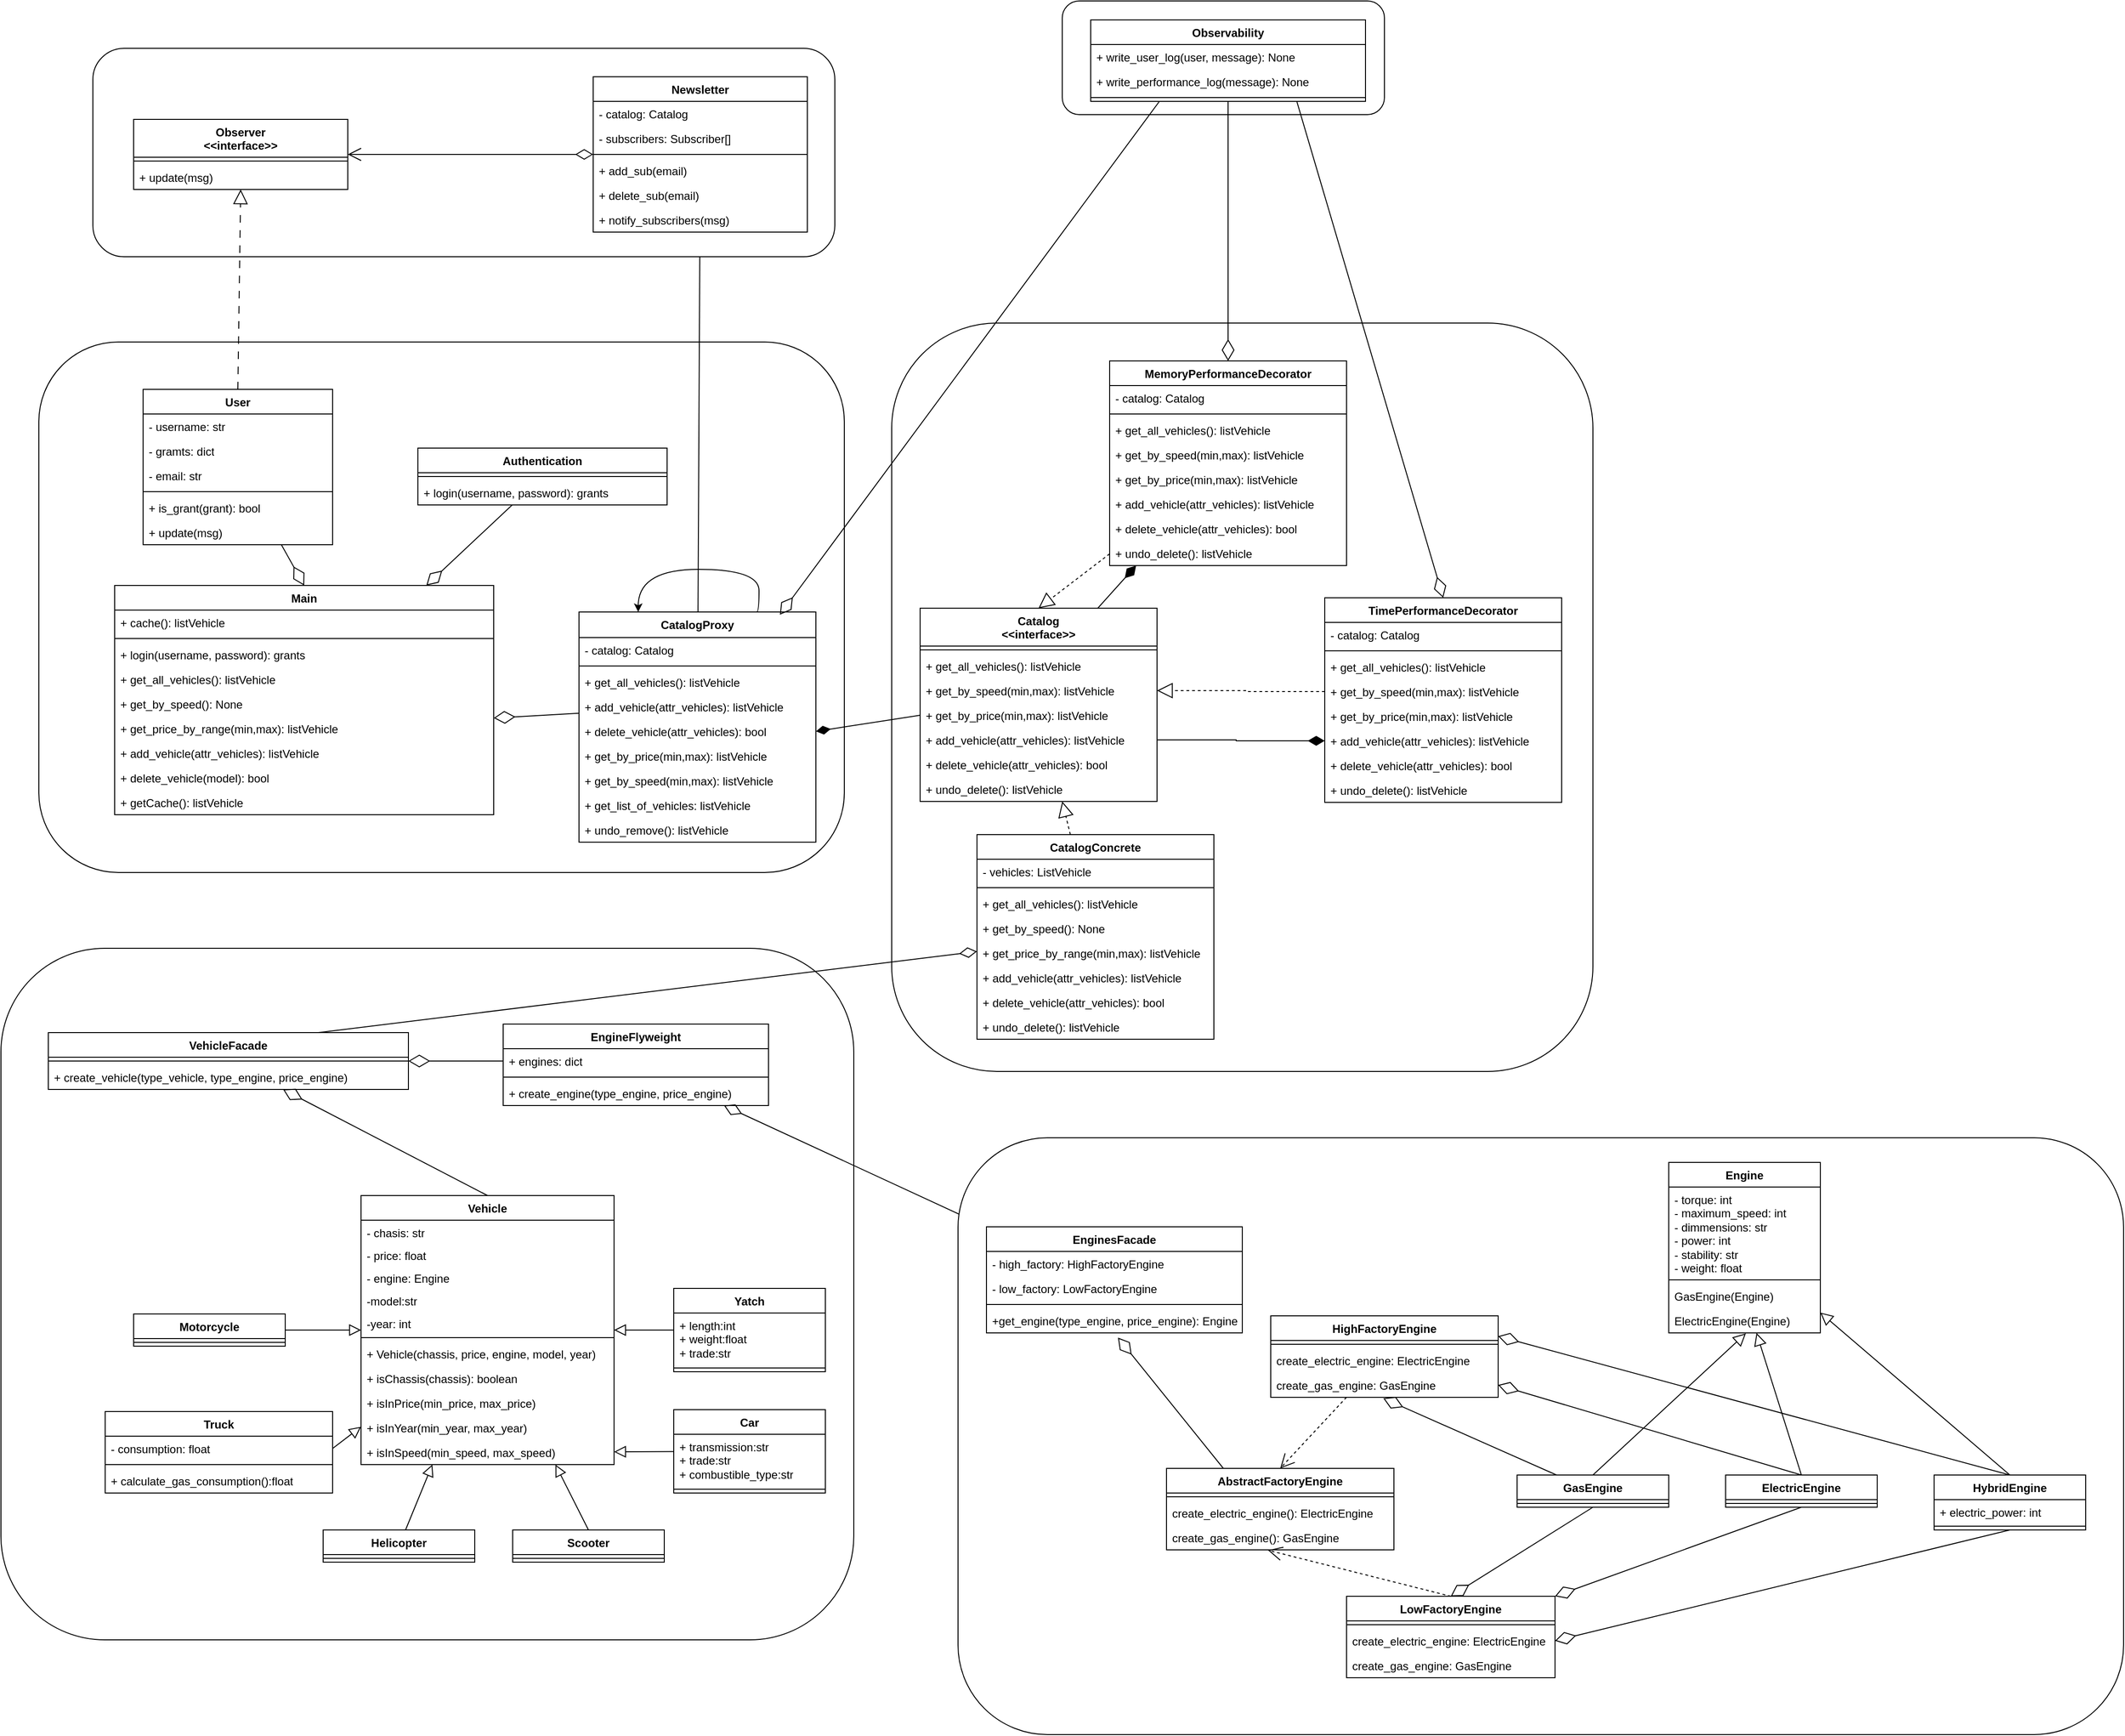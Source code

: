 <mxfile version="24.4.0" type="device">
  <diagram name="Página-1" id="8o_XNwWxTWwtjrBpJaIR">
    <mxGraphModel dx="2128" dy="2148" grid="1" gridSize="10" guides="1" tooltips="1" connect="1" arrows="1" fold="1" page="1" pageScale="1" pageWidth="827" pageHeight="1169" math="0" shadow="0">
      <root>
        <mxCell id="0" />
        <mxCell id="1" parent="0" />
        <mxCell id="Dxokil4xpBBhdSCMF68X-186" value="" style="group" parent="1" connectable="0" vertex="1">
          <mxGeometry x="-570" y="630" width="900" height="730" as="geometry" />
        </mxCell>
        <mxCell id="Dxokil4xpBBhdSCMF68X-183" value="" style="rounded=1;whiteSpace=wrap;html=1;fillColor=#ffffff;" parent="Dxokil4xpBBhdSCMF68X-186" vertex="1">
          <mxGeometry width="900" height="730" as="geometry" />
        </mxCell>
        <mxCell id="Dxokil4xpBBhdSCMF68X-135" style="rounded=0;orthogonalLoop=1;jettySize=auto;html=1;exitX=0.5;exitY=0;exitDx=0;exitDy=0;endArrow=diamondThin;endFill=0;jumpSize=13;startSize=15;endSize=20;" parent="Dxokil4xpBBhdSCMF68X-186" source="Dxokil4xpBBhdSCMF68X-37" target="Dxokil4xpBBhdSCMF68X-132" edge="1">
          <mxGeometry relative="1" as="geometry" />
        </mxCell>
        <mxCell id="Dxokil4xpBBhdSCMF68X-41" value="Helicopter" style="swimlane;fontStyle=1;align=center;verticalAlign=top;childLayout=stackLayout;horizontal=1;startSize=26;horizontalStack=0;resizeParent=1;resizeParentMax=0;resizeLast=0;collapsible=1;marginBottom=0;whiteSpace=wrap;html=1;" parent="Dxokil4xpBBhdSCMF68X-186" vertex="1">
          <mxGeometry x="340" y="614" width="160" height="34" as="geometry" />
        </mxCell>
        <mxCell id="Dxokil4xpBBhdSCMF68X-42" value="" style="line;strokeWidth=1;fillColor=none;align=left;verticalAlign=middle;spacingTop=-1;spacingLeft=3;spacingRight=3;rotatable=0;labelPosition=right;points=[];portConstraint=eastwest;strokeColor=inherit;" parent="Dxokil4xpBBhdSCMF68X-41" vertex="1">
          <mxGeometry y="26" width="160" height="8" as="geometry" />
        </mxCell>
        <mxCell id="Dxokil4xpBBhdSCMF68X-43" style="rounded=0;orthogonalLoop=1;jettySize=auto;html=1;exitX=0.5;exitY=0;exitDx=0;exitDy=0;strokeColor=default;align=center;verticalAlign=middle;fontFamily=Helvetica;fontSize=11;fontColor=default;labelBackgroundColor=default;endArrow=block;endFill=0;endSize=10;" parent="Dxokil4xpBBhdSCMF68X-186" source="Dxokil4xpBBhdSCMF68X-44" target="Dxokil4xpBBhdSCMF68X-37" edge="1">
          <mxGeometry relative="1" as="geometry">
            <mxPoint x="480" y="601" as="targetPoint" />
          </mxGeometry>
        </mxCell>
        <mxCell id="Dxokil4xpBBhdSCMF68X-44" value="Scooter" style="swimlane;fontStyle=1;align=center;verticalAlign=top;childLayout=stackLayout;horizontal=1;startSize=26;horizontalStack=0;resizeParent=1;resizeParentMax=0;resizeLast=0;collapsible=1;marginBottom=0;whiteSpace=wrap;html=1;" parent="Dxokil4xpBBhdSCMF68X-186" vertex="1">
          <mxGeometry x="540" y="614" width="160" height="34" as="geometry" />
        </mxCell>
        <mxCell id="Dxokil4xpBBhdSCMF68X-45" value="" style="line;strokeWidth=1;fillColor=none;align=left;verticalAlign=middle;spacingTop=-1;spacingLeft=3;spacingRight=3;rotatable=0;labelPosition=right;points=[];portConstraint=eastwest;strokeColor=inherit;" parent="Dxokil4xpBBhdSCMF68X-44" vertex="1">
          <mxGeometry y="26" width="160" height="8" as="geometry" />
        </mxCell>
        <mxCell id="Dxokil4xpBBhdSCMF68X-46" value="Yatch" style="swimlane;fontStyle=1;align=center;verticalAlign=top;childLayout=stackLayout;horizontal=1;startSize=26;horizontalStack=0;resizeParent=1;resizeParentMax=0;resizeLast=0;collapsible=1;marginBottom=0;whiteSpace=wrap;html=1;" parent="Dxokil4xpBBhdSCMF68X-186" vertex="1">
          <mxGeometry x="710" y="359" width="160" height="88" as="geometry" />
        </mxCell>
        <mxCell id="Dxokil4xpBBhdSCMF68X-47" value="+ length:int&lt;div&gt;+ weight:float&lt;/div&gt;&lt;div&gt;+ trade:str&lt;/div&gt;" style="text;strokeColor=none;fillColor=none;align=left;verticalAlign=top;spacingLeft=4;spacingRight=4;overflow=hidden;rotatable=0;points=[[0,0.5],[1,0.5]];portConstraint=eastwest;whiteSpace=wrap;html=1;" parent="Dxokil4xpBBhdSCMF68X-46" vertex="1">
          <mxGeometry y="26" width="160" height="54" as="geometry" />
        </mxCell>
        <mxCell id="Dxokil4xpBBhdSCMF68X-48" value="" style="line;strokeWidth=1;fillColor=none;align=left;verticalAlign=middle;spacingTop=-1;spacingLeft=3;spacingRight=3;rotatable=0;labelPosition=right;points=[];portConstraint=eastwest;strokeColor=inherit;" parent="Dxokil4xpBBhdSCMF68X-46" vertex="1">
          <mxGeometry y="80" width="160" height="8" as="geometry" />
        </mxCell>
        <mxCell id="Dxokil4xpBBhdSCMF68X-49" value="Truck" style="swimlane;fontStyle=1;align=center;verticalAlign=top;childLayout=stackLayout;horizontal=1;startSize=26;horizontalStack=0;resizeParent=1;resizeParentMax=0;resizeLast=0;collapsible=1;marginBottom=0;whiteSpace=wrap;html=1;" parent="Dxokil4xpBBhdSCMF68X-186" vertex="1">
          <mxGeometry x="110" y="489" width="240" height="86" as="geometry" />
        </mxCell>
        <mxCell id="Dxokil4xpBBhdSCMF68X-123" value="- consumption: float" style="text;strokeColor=none;fillColor=none;align=left;verticalAlign=top;spacingLeft=4;spacingRight=4;overflow=hidden;rotatable=0;points=[[0,0.5],[1,0.5]];portConstraint=eastwest;whiteSpace=wrap;html=1;" parent="Dxokil4xpBBhdSCMF68X-49" vertex="1">
          <mxGeometry y="26" width="240" height="26" as="geometry" />
        </mxCell>
        <mxCell id="Dxokil4xpBBhdSCMF68X-50" value="" style="line;strokeWidth=1;fillColor=none;align=left;verticalAlign=middle;spacingTop=-1;spacingLeft=3;spacingRight=3;rotatable=0;labelPosition=right;points=[];portConstraint=eastwest;strokeColor=inherit;" parent="Dxokil4xpBBhdSCMF68X-49" vertex="1">
          <mxGeometry y="52" width="240" height="8" as="geometry" />
        </mxCell>
        <mxCell id="Dxokil4xpBBhdSCMF68X-51" value="+ calculate_gas_consumption():float" style="text;strokeColor=none;fillColor=none;align=left;verticalAlign=top;spacingLeft=4;spacingRight=4;overflow=hidden;rotatable=0;points=[[0,0.5],[1,0.5]];portConstraint=eastwest;whiteSpace=wrap;html=1;" parent="Dxokil4xpBBhdSCMF68X-49" vertex="1">
          <mxGeometry y="60" width="240" height="26" as="geometry" />
        </mxCell>
        <mxCell id="Dxokil4xpBBhdSCMF68X-52" style="rounded=0;orthogonalLoop=1;jettySize=auto;html=1;exitX=1;exitY=0.5;exitDx=0;exitDy=0;endArrow=block;endFill=0;strokeColor=default;align=center;verticalAlign=middle;fontFamily=Helvetica;fontSize=11;fontColor=default;labelBackgroundColor=default;endSize=10;" parent="Dxokil4xpBBhdSCMF68X-186" source="Dxokil4xpBBhdSCMF68X-53" target="Dxokil4xpBBhdSCMF68X-37" edge="1">
          <mxGeometry relative="1" as="geometry" />
        </mxCell>
        <mxCell id="Dxokil4xpBBhdSCMF68X-53" value="Motorcycle" style="swimlane;fontStyle=1;align=center;verticalAlign=top;childLayout=stackLayout;horizontal=1;startSize=26;horizontalStack=0;resizeParent=1;resizeParentMax=0;resizeLast=0;collapsible=1;marginBottom=0;whiteSpace=wrap;html=1;" parent="Dxokil4xpBBhdSCMF68X-186" vertex="1">
          <mxGeometry x="140" y="386" width="160" height="34" as="geometry" />
        </mxCell>
        <mxCell id="Dxokil4xpBBhdSCMF68X-54" value="" style="line;strokeWidth=1;fillColor=none;align=left;verticalAlign=middle;spacingTop=-1;spacingLeft=3;spacingRight=3;rotatable=0;labelPosition=right;points=[];portConstraint=eastwest;strokeColor=inherit;" parent="Dxokil4xpBBhdSCMF68X-53" vertex="1">
          <mxGeometry y="26" width="160" height="8" as="geometry" />
        </mxCell>
        <mxCell id="Dxokil4xpBBhdSCMF68X-55" style="rounded=0;orthogonalLoop=1;jettySize=auto;html=1;strokeColor=default;align=center;verticalAlign=middle;fontFamily=Helvetica;fontSize=11;fontColor=default;labelBackgroundColor=default;endArrow=block;endFill=0;endSize=10;" parent="Dxokil4xpBBhdSCMF68X-186" source="Dxokil4xpBBhdSCMF68X-56" target="Dxokil4xpBBhdSCMF68X-128" edge="1">
          <mxGeometry relative="1" as="geometry" />
        </mxCell>
        <mxCell id="Dxokil4xpBBhdSCMF68X-56" value="Car" style="swimlane;fontStyle=1;align=center;verticalAlign=top;childLayout=stackLayout;horizontal=1;startSize=26;horizontalStack=0;resizeParent=1;resizeParentMax=0;resizeLast=0;collapsible=1;marginBottom=0;whiteSpace=wrap;html=1;" parent="Dxokil4xpBBhdSCMF68X-186" vertex="1">
          <mxGeometry x="710" y="487" width="160" height="88" as="geometry" />
        </mxCell>
        <mxCell id="Dxokil4xpBBhdSCMF68X-57" value="+ transmission:str&lt;br&gt;+ trade:str&lt;div&gt;+ combustible_type:str&lt;/div&gt;" style="text;strokeColor=none;fillColor=none;align=left;verticalAlign=top;spacingLeft=4;spacingRight=4;overflow=hidden;rotatable=0;points=[[0,0.5],[1,0.5]];portConstraint=eastwest;whiteSpace=wrap;html=1;" parent="Dxokil4xpBBhdSCMF68X-56" vertex="1">
          <mxGeometry y="26" width="160" height="54" as="geometry" />
        </mxCell>
        <mxCell id="Dxokil4xpBBhdSCMF68X-58" value="" style="line;strokeWidth=1;fillColor=none;align=left;verticalAlign=middle;spacingTop=-1;spacingLeft=3;spacingRight=3;rotatable=0;labelPosition=right;points=[];portConstraint=eastwest;strokeColor=inherit;" parent="Dxokil4xpBBhdSCMF68X-56" vertex="1">
          <mxGeometry y="80" width="160" height="8" as="geometry" />
        </mxCell>
        <mxCell id="Dxokil4xpBBhdSCMF68X-102" style="rounded=0;orthogonalLoop=1;jettySize=auto;html=1;exitX=1;exitY=0.5;exitDx=0;exitDy=0;endArrow=block;endFill=0;strokeColor=default;align=center;verticalAlign=middle;fontFamily=Helvetica;fontSize=11;fontColor=default;labelBackgroundColor=default;endSize=10;" parent="Dxokil4xpBBhdSCMF68X-186" source="Dxokil4xpBBhdSCMF68X-123" target="Dxokil4xpBBhdSCMF68X-37" edge="1">
          <mxGeometry relative="1" as="geometry">
            <mxPoint x="340" y="608" as="sourcePoint" />
            <mxPoint x="383" y="619" as="targetPoint" />
          </mxGeometry>
        </mxCell>
        <mxCell id="Dxokil4xpBBhdSCMF68X-103" style="rounded=0;orthogonalLoop=1;jettySize=auto;html=1;strokeColor=default;align=center;verticalAlign=middle;fontFamily=Helvetica;fontSize=11;fontColor=default;labelBackgroundColor=default;endArrow=block;endFill=0;endSize=10;" parent="Dxokil4xpBBhdSCMF68X-186" source="Dxokil4xpBBhdSCMF68X-41" target="Dxokil4xpBBhdSCMF68X-37" edge="1">
          <mxGeometry relative="1" as="geometry" />
        </mxCell>
        <mxCell id="Dxokil4xpBBhdSCMF68X-104" style="rounded=0;orthogonalLoop=1;jettySize=auto;html=1;strokeColor=default;align=center;verticalAlign=middle;fontFamily=Helvetica;fontSize=11;fontColor=default;labelBackgroundColor=default;endArrow=block;endFill=0;endSize=10;" parent="Dxokil4xpBBhdSCMF68X-186" source="Dxokil4xpBBhdSCMF68X-46" target="Dxokil4xpBBhdSCMF68X-37" edge="1">
          <mxGeometry relative="1" as="geometry" />
        </mxCell>
        <mxCell id="Dxokil4xpBBhdSCMF68X-132" value="VehicleFacade" style="swimlane;fontStyle=1;align=center;verticalAlign=top;childLayout=stackLayout;horizontal=1;startSize=26;horizontalStack=0;resizeParent=1;resizeParentMax=0;resizeLast=0;collapsible=1;marginBottom=0;whiteSpace=wrap;html=1;" parent="Dxokil4xpBBhdSCMF68X-186" vertex="1">
          <mxGeometry x="50" y="89" width="380" height="60" as="geometry" />
        </mxCell>
        <mxCell id="Dxokil4xpBBhdSCMF68X-133" value="" style="line;strokeWidth=1;fillColor=none;align=left;verticalAlign=middle;spacingTop=-1;spacingLeft=3;spacingRight=3;rotatable=0;labelPosition=right;points=[];portConstraint=eastwest;strokeColor=inherit;" parent="Dxokil4xpBBhdSCMF68X-132" vertex="1">
          <mxGeometry y="26" width="380" height="8" as="geometry" />
        </mxCell>
        <mxCell id="Dxokil4xpBBhdSCMF68X-134" value="+ create_vehicle(type_vehicle, type_engine, price_engine)" style="text;strokeColor=none;fillColor=none;align=left;verticalAlign=top;spacingLeft=4;spacingRight=4;overflow=hidden;rotatable=0;points=[[0,0.5],[1,0.5]];portConstraint=eastwest;whiteSpace=wrap;html=1;" parent="Dxokil4xpBBhdSCMF68X-132" vertex="1">
          <mxGeometry y="34" width="380" height="26" as="geometry" />
        </mxCell>
        <mxCell id="Dxokil4xpBBhdSCMF68X-136" value="EngineFlyweight" style="swimlane;fontStyle=1;align=center;verticalAlign=top;childLayout=stackLayout;horizontal=1;startSize=26;horizontalStack=0;resizeParent=1;resizeParentMax=0;resizeLast=0;collapsible=1;marginBottom=0;whiteSpace=wrap;html=1;" parent="Dxokil4xpBBhdSCMF68X-186" vertex="1">
          <mxGeometry x="530" y="80" width="280" height="86" as="geometry" />
        </mxCell>
        <mxCell id="Dxokil4xpBBhdSCMF68X-139" value="+ engines: dict" style="text;strokeColor=none;fillColor=none;align=left;verticalAlign=top;spacingLeft=4;spacingRight=4;overflow=hidden;rotatable=0;points=[[0,0.5],[1,0.5]];portConstraint=eastwest;whiteSpace=wrap;html=1;" parent="Dxokil4xpBBhdSCMF68X-136" vertex="1">
          <mxGeometry y="26" width="280" height="26" as="geometry" />
        </mxCell>
        <mxCell id="Dxokil4xpBBhdSCMF68X-137" value="" style="line;strokeWidth=1;fillColor=none;align=left;verticalAlign=middle;spacingTop=-1;spacingLeft=3;spacingRight=3;rotatable=0;labelPosition=right;points=[];portConstraint=eastwest;strokeColor=inherit;" parent="Dxokil4xpBBhdSCMF68X-136" vertex="1">
          <mxGeometry y="52" width="280" height="8" as="geometry" />
        </mxCell>
        <mxCell id="Dxokil4xpBBhdSCMF68X-138" value="+ create_engine(type_engine, price_engine)" style="text;strokeColor=none;fillColor=none;align=left;verticalAlign=top;spacingLeft=4;spacingRight=4;overflow=hidden;rotatable=0;points=[[0,0.5],[1,0.5]];portConstraint=eastwest;whiteSpace=wrap;html=1;" parent="Dxokil4xpBBhdSCMF68X-136" vertex="1">
          <mxGeometry y="60" width="280" height="26" as="geometry" />
        </mxCell>
        <mxCell id="Dxokil4xpBBhdSCMF68X-140" style="rounded=0;orthogonalLoop=1;jettySize=auto;html=1;exitX=0;exitY=0.5;exitDx=0;exitDy=0;entryX=1;entryY=0.5;entryDx=0;entryDy=0;endArrow=diamondThin;endFill=0;strokeColor=default;align=center;verticalAlign=middle;fontFamily=Helvetica;fontSize=11;fontColor=default;labelBackgroundColor=default;jumpSize=13;startSize=15;endSize=20;" parent="Dxokil4xpBBhdSCMF68X-186" source="Dxokil4xpBBhdSCMF68X-139" target="Dxokil4xpBBhdSCMF68X-132" edge="1">
          <mxGeometry relative="1" as="geometry" />
        </mxCell>
        <mxCell id="Dxokil4xpBBhdSCMF68X-37" value="Vehicle" style="swimlane;fontStyle=1;align=center;verticalAlign=top;childLayout=stackLayout;horizontal=1;startSize=26;horizontalStack=0;resizeParent=1;resizeParentMax=0;resizeLast=0;collapsible=1;marginBottom=0;whiteSpace=wrap;html=1;" parent="Dxokil4xpBBhdSCMF68X-186" vertex="1">
          <mxGeometry x="380" y="261" width="267" height="284" as="geometry" />
        </mxCell>
        <mxCell id="Dxokil4xpBBhdSCMF68X-38" value="&lt;div&gt;- chasis: str&lt;/div&gt;" style="text;align=left;verticalAlign=top;spacingLeft=4;spacingRight=4;overflow=hidden;rotatable=0;points=[[0,0.5],[1,0.5]];portConstraint=eastwest;whiteSpace=wrap;html=1;" parent="Dxokil4xpBBhdSCMF68X-37" vertex="1">
          <mxGeometry y="26" width="267" height="24" as="geometry" />
        </mxCell>
        <mxCell id="Dxokil4xpBBhdSCMF68X-124" value="&lt;div&gt;- price: float&lt;/div&gt;" style="text;align=left;verticalAlign=top;spacingLeft=4;spacingRight=4;overflow=hidden;rotatable=0;points=[[0,0.5],[1,0.5]];portConstraint=eastwest;whiteSpace=wrap;html=1;" parent="Dxokil4xpBBhdSCMF68X-37" vertex="1">
          <mxGeometry y="50" width="267" height="24" as="geometry" />
        </mxCell>
        <mxCell id="Dxokil4xpBBhdSCMF68X-125" value="&lt;div&gt;- engine: Engine&lt;/div&gt;" style="text;align=left;verticalAlign=top;spacingLeft=4;spacingRight=4;overflow=hidden;rotatable=0;points=[[0,0.5],[1,0.5]];portConstraint=eastwest;whiteSpace=wrap;html=1;" parent="Dxokil4xpBBhdSCMF68X-37" vertex="1">
          <mxGeometry y="74" width="267" height="24" as="geometry" />
        </mxCell>
        <mxCell id="Dxokil4xpBBhdSCMF68X-127" value="-model:str" style="text;align=left;verticalAlign=top;spacingLeft=4;spacingRight=4;overflow=hidden;rotatable=0;points=[[0,0.5],[1,0.5]];portConstraint=eastwest;whiteSpace=wrap;html=1;" parent="Dxokil4xpBBhdSCMF68X-37" vertex="1">
          <mxGeometry y="98" width="267" height="24" as="geometry" />
        </mxCell>
        <mxCell id="Dxokil4xpBBhdSCMF68X-126" value="-year: int" style="text;align=left;verticalAlign=top;spacingLeft=4;spacingRight=4;overflow=hidden;rotatable=0;points=[[0,0.5],[1,0.5]];portConstraint=eastwest;whiteSpace=wrap;html=1;" parent="Dxokil4xpBBhdSCMF68X-37" vertex="1">
          <mxGeometry y="122" width="267" height="24" as="geometry" />
        </mxCell>
        <mxCell id="Dxokil4xpBBhdSCMF68X-39" value="" style="line;strokeWidth=1;fillColor=none;align=left;verticalAlign=middle;spacingTop=-1;spacingLeft=3;spacingRight=3;rotatable=0;labelPosition=right;points=[];portConstraint=eastwest;strokeColor=inherit;" parent="Dxokil4xpBBhdSCMF68X-37" vertex="1">
          <mxGeometry y="146" width="267" height="8" as="geometry" />
        </mxCell>
        <mxCell id="Dxokil4xpBBhdSCMF68X-40" value="+ Vehicle(chassis, price, engine, model, year)" style="text;strokeColor=none;fillColor=none;align=left;verticalAlign=top;spacingLeft=4;spacingRight=4;overflow=hidden;rotatable=0;points=[[0,0.5],[1,0.5]];portConstraint=eastwest;whiteSpace=wrap;html=1;" parent="Dxokil4xpBBhdSCMF68X-37" vertex="1">
          <mxGeometry y="154" width="267" height="26" as="geometry" />
        </mxCell>
        <mxCell id="Dxokil4xpBBhdSCMF68X-129" value="+ isChassis(chassis): boolean" style="text;strokeColor=none;fillColor=none;align=left;verticalAlign=top;spacingLeft=4;spacingRight=4;overflow=hidden;rotatable=0;points=[[0,0.5],[1,0.5]];portConstraint=eastwest;whiteSpace=wrap;html=1;" parent="Dxokil4xpBBhdSCMF68X-37" vertex="1">
          <mxGeometry y="180" width="267" height="26" as="geometry" />
        </mxCell>
        <mxCell id="Dxokil4xpBBhdSCMF68X-130" value="+ isInPrice(min_price, max_price)" style="text;strokeColor=none;fillColor=none;align=left;verticalAlign=top;spacingLeft=4;spacingRight=4;overflow=hidden;rotatable=0;points=[[0,0.5],[1,0.5]];portConstraint=eastwest;whiteSpace=wrap;html=1;" parent="Dxokil4xpBBhdSCMF68X-37" vertex="1">
          <mxGeometry y="206" width="267" height="26" as="geometry" />
        </mxCell>
        <mxCell id="Dxokil4xpBBhdSCMF68X-131" value="+ isInYear(min_year, max_year)" style="text;strokeColor=none;fillColor=none;align=left;verticalAlign=top;spacingLeft=4;spacingRight=4;overflow=hidden;rotatable=0;points=[[0,0.5],[1,0.5]];portConstraint=eastwest;whiteSpace=wrap;html=1;" parent="Dxokil4xpBBhdSCMF68X-37" vertex="1">
          <mxGeometry y="232" width="267" height="26" as="geometry" />
        </mxCell>
        <mxCell id="Dxokil4xpBBhdSCMF68X-128" value="+ isInSpeed(min_speed, max_speed)" style="text;strokeColor=none;fillColor=none;align=left;verticalAlign=top;spacingLeft=4;spacingRight=4;overflow=hidden;rotatable=0;points=[[0,0.5],[1,0.5]];portConstraint=eastwest;whiteSpace=wrap;html=1;" parent="Dxokil4xpBBhdSCMF68X-37" vertex="1">
          <mxGeometry y="258" width="267" height="26" as="geometry" />
        </mxCell>
        <mxCell id="Dxokil4xpBBhdSCMF68X-188" value="" style="group" parent="1" connectable="0" vertex="1">
          <mxGeometry x="-530" y="-10" width="850" height="560" as="geometry" />
        </mxCell>
        <mxCell id="Dxokil4xpBBhdSCMF68X-187" value="" style="rounded=1;whiteSpace=wrap;html=1;" parent="Dxokil4xpBBhdSCMF68X-188" vertex="1">
          <mxGeometry width="850" height="560" as="geometry" />
        </mxCell>
        <mxCell id="Dxokil4xpBBhdSCMF68X-166" style="rounded=0;orthogonalLoop=1;jettySize=auto;html=1;entryX=0.5;entryY=0;entryDx=0;entryDy=0;strokeColor=default;align=center;verticalAlign=middle;fontFamily=Helvetica;fontSize=11;fontColor=default;labelBackgroundColor=default;jumpSize=13;startSize=15;endArrow=diamondThin;endFill=0;endSize=20;" parent="Dxokil4xpBBhdSCMF68X-188" source="Dxokil4xpBBhdSCMF68X-141" target="Dxokil4xpBBhdSCMF68X-156" edge="1">
          <mxGeometry relative="1" as="geometry" />
        </mxCell>
        <mxCell id="Dxokil4xpBBhdSCMF68X-141" value="User" style="swimlane;fontStyle=1;align=center;verticalAlign=top;childLayout=stackLayout;horizontal=1;startSize=26;horizontalStack=0;resizeParent=1;resizeParentMax=0;resizeLast=0;collapsible=1;marginBottom=0;whiteSpace=wrap;html=1;" parent="Dxokil4xpBBhdSCMF68X-188" vertex="1">
          <mxGeometry x="110" y="50" width="200" height="164" as="geometry" />
        </mxCell>
        <mxCell id="Dxokil4xpBBhdSCMF68X-144" value="- username: str" style="text;strokeColor=none;fillColor=none;align=left;verticalAlign=top;spacingLeft=4;spacingRight=4;overflow=hidden;rotatable=0;points=[[0,0.5],[1,0.5]];portConstraint=eastwest;whiteSpace=wrap;html=1;" parent="Dxokil4xpBBhdSCMF68X-141" vertex="1">
          <mxGeometry y="26" width="200" height="26" as="geometry" />
        </mxCell>
        <mxCell id="Dxokil4xpBBhdSCMF68X-145" value="- gramts: dict" style="text;strokeColor=none;fillColor=none;align=left;verticalAlign=top;spacingLeft=4;spacingRight=4;overflow=hidden;rotatable=0;points=[[0,0.5],[1,0.5]];portConstraint=eastwest;whiteSpace=wrap;html=1;" parent="Dxokil4xpBBhdSCMF68X-141" vertex="1">
          <mxGeometry y="52" width="200" height="26" as="geometry" />
        </mxCell>
        <mxCell id="Dxokil4xpBBhdSCMF68X-233" value="- email: str" style="text;strokeColor=none;fillColor=none;align=left;verticalAlign=top;spacingLeft=4;spacingRight=4;overflow=hidden;rotatable=0;points=[[0,0.5],[1,0.5]];portConstraint=eastwest;whiteSpace=wrap;html=1;" parent="Dxokil4xpBBhdSCMF68X-141" vertex="1">
          <mxGeometry y="78" width="200" height="26" as="geometry" />
        </mxCell>
        <mxCell id="Dxokil4xpBBhdSCMF68X-142" value="" style="line;strokeWidth=1;fillColor=none;align=left;verticalAlign=middle;spacingTop=-1;spacingLeft=3;spacingRight=3;rotatable=0;labelPosition=right;points=[];portConstraint=eastwest;strokeColor=inherit;" parent="Dxokil4xpBBhdSCMF68X-141" vertex="1">
          <mxGeometry y="104" width="200" height="8" as="geometry" />
        </mxCell>
        <mxCell id="Dxokil4xpBBhdSCMF68X-143" value="+ is_grant(grant): bool" style="text;strokeColor=none;fillColor=none;align=left;verticalAlign=top;spacingLeft=4;spacingRight=4;overflow=hidden;rotatable=0;points=[[0,0.5],[1,0.5]];portConstraint=eastwest;whiteSpace=wrap;html=1;" parent="Dxokil4xpBBhdSCMF68X-141" vertex="1">
          <mxGeometry y="112" width="200" height="26" as="geometry" />
        </mxCell>
        <mxCell id="Dxokil4xpBBhdSCMF68X-231" value="+ update(msg)" style="text;strokeColor=none;fillColor=none;align=left;verticalAlign=top;spacingLeft=4;spacingRight=4;overflow=hidden;rotatable=0;points=[[0,0.5],[1,0.5]];portConstraint=eastwest;whiteSpace=wrap;html=1;" parent="Dxokil4xpBBhdSCMF68X-141" vertex="1">
          <mxGeometry y="138" width="200" height="26" as="geometry" />
        </mxCell>
        <mxCell id="Dxokil4xpBBhdSCMF68X-167" style="rounded=0;orthogonalLoop=1;jettySize=auto;html=1;strokeColor=default;align=center;verticalAlign=middle;fontFamily=Helvetica;fontSize=11;fontColor=default;labelBackgroundColor=default;jumpSize=13;startSize=15;endArrow=diamondThin;endFill=0;endSize=20;" parent="Dxokil4xpBBhdSCMF68X-188" source="Dxokil4xpBBhdSCMF68X-151" target="Dxokil4xpBBhdSCMF68X-156" edge="1">
          <mxGeometry relative="1" as="geometry" />
        </mxCell>
        <mxCell id="Dxokil4xpBBhdSCMF68X-151" value="Authentication" style="swimlane;fontStyle=1;align=center;verticalAlign=top;childLayout=stackLayout;horizontal=1;startSize=26;horizontalStack=0;resizeParent=1;resizeParentMax=0;resizeLast=0;collapsible=1;marginBottom=0;whiteSpace=wrap;html=1;" parent="Dxokil4xpBBhdSCMF68X-188" vertex="1">
          <mxGeometry x="400" y="112" width="263" height="60" as="geometry" />
        </mxCell>
        <mxCell id="Dxokil4xpBBhdSCMF68X-154" value="" style="line;strokeWidth=1;fillColor=none;align=left;verticalAlign=middle;spacingTop=-1;spacingLeft=3;spacingRight=3;rotatable=0;labelPosition=right;points=[];portConstraint=eastwest;strokeColor=inherit;" parent="Dxokil4xpBBhdSCMF68X-151" vertex="1">
          <mxGeometry y="26" width="263" height="8" as="geometry" />
        </mxCell>
        <mxCell id="Dxokil4xpBBhdSCMF68X-155" value="+ login(username, password): grants" style="text;strokeColor=none;fillColor=none;align=left;verticalAlign=top;spacingLeft=4;spacingRight=4;overflow=hidden;rotatable=0;points=[[0,0.5],[1,0.5]];portConstraint=eastwest;whiteSpace=wrap;html=1;" parent="Dxokil4xpBBhdSCMF68X-151" vertex="1">
          <mxGeometry y="34" width="263" height="26" as="geometry" />
        </mxCell>
        <mxCell id="Dxokil4xpBBhdSCMF68X-156" value="Main" style="swimlane;fontStyle=1;align=center;verticalAlign=top;childLayout=stackLayout;horizontal=1;startSize=26;horizontalStack=0;resizeParent=1;resizeParentMax=0;resizeLast=0;collapsible=1;marginBottom=0;whiteSpace=wrap;html=1;" parent="Dxokil4xpBBhdSCMF68X-188" vertex="1">
          <mxGeometry x="80" y="257" width="400" height="242" as="geometry" />
        </mxCell>
        <mxCell id="Dxokil4xpBBhdSCMF68X-236" value="+ cache(): listVehicle" style="text;align=left;verticalAlign=top;spacingLeft=4;spacingRight=4;overflow=hidden;rotatable=0;points=[[0,0.5],[1,0.5]];portConstraint=eastwest;whiteSpace=wrap;html=1;" parent="Dxokil4xpBBhdSCMF68X-156" vertex="1">
          <mxGeometry y="26" width="400" height="26" as="geometry" />
        </mxCell>
        <mxCell id="Dxokil4xpBBhdSCMF68X-159" value="" style="line;strokeWidth=1;fillColor=none;align=left;verticalAlign=middle;spacingTop=-1;spacingLeft=3;spacingRight=3;rotatable=0;labelPosition=right;points=[];portConstraint=eastwest;strokeColor=inherit;" parent="Dxokil4xpBBhdSCMF68X-156" vertex="1">
          <mxGeometry y="52" width="400" height="8" as="geometry" />
        </mxCell>
        <mxCell id="Dxokil4xpBBhdSCMF68X-161" value="+ login(username, password): grants" style="text;strokeColor=none;fillColor=none;align=left;verticalAlign=top;spacingLeft=4;spacingRight=4;overflow=hidden;rotatable=0;points=[[0,0.5],[1,0.5]];portConstraint=eastwest;whiteSpace=wrap;html=1;" parent="Dxokil4xpBBhdSCMF68X-156" vertex="1">
          <mxGeometry y="60" width="400" height="26" as="geometry" />
        </mxCell>
        <mxCell id="Dxokil4xpBBhdSCMF68X-160" value="+ get_all_vehicles(): listVehicle" style="text;strokeColor=none;fillColor=none;align=left;verticalAlign=top;spacingLeft=4;spacingRight=4;overflow=hidden;rotatable=0;points=[[0,0.5],[1,0.5]];portConstraint=eastwest;whiteSpace=wrap;html=1;" parent="Dxokil4xpBBhdSCMF68X-156" vertex="1">
          <mxGeometry y="86" width="400" height="26" as="geometry" />
        </mxCell>
        <mxCell id="Dxokil4xpBBhdSCMF68X-162" value="+ get_by_speed(): None" style="text;strokeColor=none;fillColor=none;align=left;verticalAlign=top;spacingLeft=4;spacingRight=4;overflow=hidden;rotatable=0;points=[[0,0.5],[1,0.5]];portConstraint=eastwest;whiteSpace=wrap;html=1;" parent="Dxokil4xpBBhdSCMF68X-156" vertex="1">
          <mxGeometry y="112" width="400" height="26" as="geometry" />
        </mxCell>
        <mxCell id="Dxokil4xpBBhdSCMF68X-163" value="+ get_price_by_range(min,max): listVehicle" style="text;strokeColor=none;fillColor=none;align=left;verticalAlign=top;spacingLeft=4;spacingRight=4;overflow=hidden;rotatable=0;points=[[0,0.5],[1,0.5]];portConstraint=eastwest;whiteSpace=wrap;html=1;" parent="Dxokil4xpBBhdSCMF68X-156" vertex="1">
          <mxGeometry y="138" width="400" height="26" as="geometry" />
        </mxCell>
        <mxCell id="Dxokil4xpBBhdSCMF68X-164" value="+ add_vehicle(attr_vehicles): listVehicle" style="text;strokeColor=none;fillColor=none;align=left;verticalAlign=top;spacingLeft=4;spacingRight=4;overflow=hidden;rotatable=0;points=[[0,0.5],[1,0.5]];portConstraint=eastwest;whiteSpace=wrap;html=1;" parent="Dxokil4xpBBhdSCMF68X-156" vertex="1">
          <mxGeometry y="164" width="400" height="26" as="geometry" />
        </mxCell>
        <mxCell id="Dxokil4xpBBhdSCMF68X-165" value="+ delete_vehicle(model): bool" style="text;strokeColor=none;fillColor=none;align=left;verticalAlign=top;spacingLeft=4;spacingRight=4;overflow=hidden;rotatable=0;points=[[0,0.5],[1,0.5]];portConstraint=eastwest;whiteSpace=wrap;html=1;" parent="Dxokil4xpBBhdSCMF68X-156" vertex="1">
          <mxGeometry y="190" width="400" height="26" as="geometry" />
        </mxCell>
        <mxCell id="Dxokil4xpBBhdSCMF68X-237" value="+ getCache(): listVehicle" style="text;align=left;verticalAlign=top;spacingLeft=4;spacingRight=4;overflow=hidden;rotatable=0;points=[[0,0.5],[1,0.5]];portConstraint=eastwest;whiteSpace=wrap;html=1;" parent="Dxokil4xpBBhdSCMF68X-156" vertex="1">
          <mxGeometry y="216" width="400" height="26" as="geometry" />
        </mxCell>
        <mxCell id="Dxokil4xpBBhdSCMF68X-168" value="CatalogProxy" style="swimlane;fontStyle=1;align=center;verticalAlign=top;childLayout=stackLayout;horizontal=1;startSize=27;horizontalStack=0;resizeParent=1;resizeParentMax=0;resizeLast=0;collapsible=1;marginBottom=0;whiteSpace=wrap;html=1;" parent="Dxokil4xpBBhdSCMF68X-188" vertex="1">
          <mxGeometry x="570" y="285" width="250" height="243" as="geometry" />
        </mxCell>
        <mxCell id="Dxokil4xpBBhdSCMF68X-170" value="- catalog: Catalog" style="text;strokeColor=none;fillColor=none;align=left;verticalAlign=top;spacingLeft=4;spacingRight=4;overflow=hidden;rotatable=0;points=[[0,0.5],[1,0.5]];portConstraint=eastwest;whiteSpace=wrap;html=1;" parent="Dxokil4xpBBhdSCMF68X-168" vertex="1">
          <mxGeometry y="27" width="250" height="26" as="geometry" />
        </mxCell>
        <mxCell id="Dxokil4xpBBhdSCMF68X-169" value="" style="line;strokeWidth=1;fillColor=none;align=left;verticalAlign=middle;spacingTop=-1;spacingLeft=3;spacingRight=3;rotatable=0;labelPosition=right;points=[];portConstraint=eastwest;strokeColor=inherit;" parent="Dxokil4xpBBhdSCMF68X-168" vertex="1">
          <mxGeometry y="53" width="250" height="8" as="geometry" />
        </mxCell>
        <mxCell id="Dxokil4xpBBhdSCMF68X-175" value="+ get_all_vehicles(): listVehicle" style="text;strokeColor=none;fillColor=none;align=left;verticalAlign=top;spacingLeft=4;spacingRight=4;overflow=hidden;rotatable=0;points=[[0,0.5],[1,0.5]];portConstraint=eastwest;whiteSpace=wrap;html=1;" parent="Dxokil4xpBBhdSCMF68X-168" vertex="1">
          <mxGeometry y="61" width="250" height="26" as="geometry" />
        </mxCell>
        <mxCell id="Dxokil4xpBBhdSCMF68X-173" value="+ add_vehicle(attr_vehicles): listVehicle" style="text;strokeColor=none;fillColor=none;align=left;verticalAlign=top;spacingLeft=4;spacingRight=4;overflow=hidden;rotatable=0;points=[[0,0.5],[1,0.5]];portConstraint=eastwest;whiteSpace=wrap;html=1;" parent="Dxokil4xpBBhdSCMF68X-168" vertex="1">
          <mxGeometry y="87" width="250" height="26" as="geometry" />
        </mxCell>
        <mxCell id="Dxokil4xpBBhdSCMF68X-174" value="+ delete_vehicle(attr_vehicles): bool" style="text;strokeColor=none;fillColor=none;align=left;verticalAlign=top;spacingLeft=4;spacingRight=4;overflow=hidden;rotatable=0;points=[[0,0.5],[1,0.5]];portConstraint=eastwest;whiteSpace=wrap;html=1;" parent="Dxokil4xpBBhdSCMF68X-168" vertex="1">
          <mxGeometry y="113" width="250" height="26" as="geometry" />
        </mxCell>
        <mxCell id="Dxokil4xpBBhdSCMF68X-172" value="+ get_by_price(min,max): listVehicle" style="text;strokeColor=none;fillColor=none;align=left;verticalAlign=top;spacingLeft=4;spacingRight=4;overflow=hidden;rotatable=0;points=[[0,0.5],[1,0.5]];portConstraint=eastwest;whiteSpace=wrap;html=1;" parent="Dxokil4xpBBhdSCMF68X-168" vertex="1">
          <mxGeometry y="139" width="250" height="26" as="geometry" />
        </mxCell>
        <mxCell id="Dxokil4xpBBhdSCMF68X-239" value="+ get_by_speed(min,max): listVehicle" style="text;strokeColor=none;fillColor=none;align=left;verticalAlign=top;spacingLeft=4;spacingRight=4;overflow=hidden;rotatable=0;points=[[0,0.5],[1,0.5]];portConstraint=eastwest;whiteSpace=wrap;html=1;" parent="Dxokil4xpBBhdSCMF68X-168" vertex="1">
          <mxGeometry y="165" width="250" height="26" as="geometry" />
        </mxCell>
        <mxCell id="_1mNYhcjkhpTGn96oXOm-1" value="+ get_list_of_vehicles: listVehicle" style="text;strokeColor=none;fillColor=none;align=left;verticalAlign=top;spacingLeft=4;spacingRight=4;overflow=hidden;rotatable=0;points=[[0,0.5],[1,0.5]];portConstraint=eastwest;whiteSpace=wrap;html=1;" vertex="1" parent="Dxokil4xpBBhdSCMF68X-168">
          <mxGeometry y="191" width="250" height="26" as="geometry" />
        </mxCell>
        <mxCell id="Dxokil4xpBBhdSCMF68X-171" value="+ undo_remove(): listVehicle" style="text;strokeColor=none;fillColor=none;align=left;verticalAlign=top;spacingLeft=4;spacingRight=4;overflow=hidden;rotatable=0;points=[[0,0.5],[1,0.5]];portConstraint=eastwest;whiteSpace=wrap;html=1;" parent="Dxokil4xpBBhdSCMF68X-168" vertex="1">
          <mxGeometry y="217" width="250" height="26" as="geometry" />
        </mxCell>
        <mxCell id="Dxokil4xpBBhdSCMF68X-176" value="" style="rounded=0;orthogonalLoop=1;jettySize=auto;html=1;strokeColor=default;align=center;verticalAlign=middle;fontFamily=Helvetica;fontSize=11;fontColor=default;labelBackgroundColor=default;jumpSize=13;startSize=15;endArrow=diamondThin;endFill=0;endSize=20;" parent="Dxokil4xpBBhdSCMF68X-188" source="Dxokil4xpBBhdSCMF68X-173" target="Dxokil4xpBBhdSCMF68X-163" edge="1">
          <mxGeometry relative="1" as="geometry" />
        </mxCell>
        <mxCell id="Dxokil4xpBBhdSCMF68X-177" style="edgeStyle=orthogonalEdgeStyle;rounded=0;orthogonalLoop=1;jettySize=auto;html=1;exitX=0.75;exitY=0;exitDx=0;exitDy=0;entryX=0.25;entryY=0;entryDx=0;entryDy=0;curved=1;" parent="Dxokil4xpBBhdSCMF68X-188" source="Dxokil4xpBBhdSCMF68X-168" target="Dxokil4xpBBhdSCMF68X-168" edge="1">
          <mxGeometry relative="1" as="geometry">
            <Array as="points">
              <mxPoint x="760" y="285" />
              <mxPoint x="760" y="240" />
              <mxPoint x="633" y="240" />
            </Array>
          </mxGeometry>
        </mxCell>
        <mxCell id="Dxokil4xpBBhdSCMF68X-190" value="" style="group" parent="1" connectable="0" vertex="1">
          <mxGeometry x="370" y="-30" width="740" height="790" as="geometry" />
        </mxCell>
        <mxCell id="Dxokil4xpBBhdSCMF68X-189" value="" style="rounded=1;whiteSpace=wrap;html=1;" parent="Dxokil4xpBBhdSCMF68X-190" vertex="1">
          <mxGeometry width="740" height="790" as="geometry" />
        </mxCell>
        <mxCell id="Dxokil4xpBBhdSCMF68X-181" style="rounded=0;orthogonalLoop=1;jettySize=auto;html=1;entryX=0.5;entryY=0;entryDx=0;entryDy=0;dashed=1;strokeColor=default;align=center;verticalAlign=middle;fontFamily=Helvetica;fontSize=11;fontColor=default;labelBackgroundColor=default;jumpSize=13;startSize=15;endArrow=block;endFill=0;endSize=14;" parent="Dxokil4xpBBhdSCMF68X-190" source="5RCuEXMcA8dU4Bn4oob3-16" target="Dxokil4xpBBhdSCMF68X-4" edge="1">
          <mxGeometry relative="1" as="geometry" />
        </mxCell>
        <mxCell id="5RCuEXMcA8dU4Bn4oob3-16" value="MemoryPerformanceDecorator" style="swimlane;fontStyle=1;align=center;verticalAlign=top;childLayout=stackLayout;horizontal=1;startSize=26;horizontalStack=0;resizeParent=1;resizeParentMax=0;resizeLast=0;collapsible=1;marginBottom=0;whiteSpace=wrap;html=1;" parent="Dxokil4xpBBhdSCMF68X-190" vertex="1">
          <mxGeometry x="230" y="40" width="250" height="216" as="geometry" />
        </mxCell>
        <mxCell id="5RCuEXMcA8dU4Bn4oob3-8" value="- catalog: Catalog" style="text;strokeColor=none;fillColor=none;align=left;verticalAlign=top;spacingLeft=4;spacingRight=4;overflow=hidden;rotatable=0;points=[[0,0.5],[1,0.5]];portConstraint=eastwest;whiteSpace=wrap;html=1;" parent="5RCuEXMcA8dU4Bn4oob3-16" vertex="1">
          <mxGeometry y="26" width="250" height="26" as="geometry" />
        </mxCell>
        <mxCell id="5RCuEXMcA8dU4Bn4oob3-18" value="" style="line;strokeWidth=1;fillColor=none;align=left;verticalAlign=middle;spacingTop=-1;spacingLeft=3;spacingRight=3;rotatable=0;labelPosition=right;points=[];portConstraint=eastwest;strokeColor=inherit;" parent="5RCuEXMcA8dU4Bn4oob3-16" vertex="1">
          <mxGeometry y="52" width="250" height="8" as="geometry" />
        </mxCell>
        <mxCell id="5RCuEXMcA8dU4Bn4oob3-9" value="+ get_all_vehicles(): listVehicle" style="text;strokeColor=none;fillColor=none;align=left;verticalAlign=top;spacingLeft=4;spacingRight=4;overflow=hidden;rotatable=0;points=[[0,0.5],[1,0.5]];portConstraint=eastwest;whiteSpace=wrap;html=1;" parent="5RCuEXMcA8dU4Bn4oob3-16" vertex="1">
          <mxGeometry y="60" width="250" height="26" as="geometry" />
        </mxCell>
        <mxCell id="5RCuEXMcA8dU4Bn4oob3-20" value="+ get_by_speed(min,max): listVehicle" style="text;strokeColor=none;fillColor=none;align=left;verticalAlign=top;spacingLeft=4;spacingRight=4;overflow=hidden;rotatable=0;points=[[0,0.5],[1,0.5]];portConstraint=eastwest;whiteSpace=wrap;html=1;" parent="5RCuEXMcA8dU4Bn4oob3-16" vertex="1">
          <mxGeometry y="86" width="250" height="26" as="geometry" />
        </mxCell>
        <mxCell id="Dxokil4xpBBhdSCMF68X-1" value="+ get_by_price(min,max): listVehicle" style="text;strokeColor=none;fillColor=none;align=left;verticalAlign=top;spacingLeft=4;spacingRight=4;overflow=hidden;rotatable=0;points=[[0,0.5],[1,0.5]];portConstraint=eastwest;whiteSpace=wrap;html=1;" parent="5RCuEXMcA8dU4Bn4oob3-16" vertex="1">
          <mxGeometry y="112" width="250" height="26" as="geometry" />
        </mxCell>
        <mxCell id="Dxokil4xpBBhdSCMF68X-2" value="+ add_vehicle(attr_vehicles): listVehicle" style="text;strokeColor=none;fillColor=none;align=left;verticalAlign=top;spacingLeft=4;spacingRight=4;overflow=hidden;rotatable=0;points=[[0,0.5],[1,0.5]];portConstraint=eastwest;whiteSpace=wrap;html=1;" parent="5RCuEXMcA8dU4Bn4oob3-16" vertex="1">
          <mxGeometry y="138" width="250" height="26" as="geometry" />
        </mxCell>
        <mxCell id="Dxokil4xpBBhdSCMF68X-3" value="+ delete_vehicle(attr_vehicles): bool" style="text;strokeColor=none;fillColor=none;align=left;verticalAlign=top;spacingLeft=4;spacingRight=4;overflow=hidden;rotatable=0;points=[[0,0.5],[1,0.5]];portConstraint=eastwest;whiteSpace=wrap;html=1;" parent="5RCuEXMcA8dU4Bn4oob3-16" vertex="1">
          <mxGeometry y="164" width="250" height="26" as="geometry" />
        </mxCell>
        <mxCell id="Dxokil4xpBBhdSCMF68X-242" value="+ undo_delete(): listVehicle" style="text;strokeColor=none;fillColor=none;align=left;verticalAlign=top;spacingLeft=4;spacingRight=4;overflow=hidden;rotatable=0;points=[[0,0.5],[1,0.5]];portConstraint=eastwest;whiteSpace=wrap;html=1;" parent="5RCuEXMcA8dU4Bn4oob3-16" vertex="1">
          <mxGeometry y="190" width="250" height="26" as="geometry" />
        </mxCell>
        <mxCell id="Dxokil4xpBBhdSCMF68X-182" style="rounded=0;orthogonalLoop=1;jettySize=auto;html=1;exitX=0.75;exitY=0;exitDx=0;exitDy=0;endArrow=diamondThin;endFill=1;endSize=15;" parent="Dxokil4xpBBhdSCMF68X-190" source="Dxokil4xpBBhdSCMF68X-4" target="5RCuEXMcA8dU4Bn4oob3-16" edge="1">
          <mxGeometry relative="1" as="geometry" />
        </mxCell>
        <mxCell id="Dxokil4xpBBhdSCMF68X-4" value="Catalog&lt;br&gt;&amp;lt;&amp;lt;interface&amp;gt;&amp;gt;" style="swimlane;fontStyle=1;align=center;verticalAlign=top;childLayout=stackLayout;horizontal=1;startSize=40;horizontalStack=0;resizeParent=1;resizeParentMax=0;resizeLast=0;collapsible=1;marginBottom=0;whiteSpace=wrap;html=1;" parent="Dxokil4xpBBhdSCMF68X-190" vertex="1">
          <mxGeometry x="30" y="301" width="250" height="204" as="geometry" />
        </mxCell>
        <mxCell id="Dxokil4xpBBhdSCMF68X-6" value="" style="line;strokeWidth=1;fillColor=none;align=left;verticalAlign=middle;spacingTop=-1;spacingLeft=3;spacingRight=3;rotatable=0;labelPosition=right;points=[];portConstraint=eastwest;strokeColor=inherit;" parent="Dxokil4xpBBhdSCMF68X-4" vertex="1">
          <mxGeometry y="40" width="250" height="8" as="geometry" />
        </mxCell>
        <mxCell id="Dxokil4xpBBhdSCMF68X-7" value="+ get_all_vehicles(): listVehicle" style="text;strokeColor=none;fillColor=none;align=left;verticalAlign=top;spacingLeft=4;spacingRight=4;overflow=hidden;rotatable=0;points=[[0,0.5],[1,0.5]];portConstraint=eastwest;whiteSpace=wrap;html=1;" parent="Dxokil4xpBBhdSCMF68X-4" vertex="1">
          <mxGeometry y="48" width="250" height="26" as="geometry" />
        </mxCell>
        <mxCell id="Dxokil4xpBBhdSCMF68X-8" value="+ get_by_speed(min,max): listVehicle" style="text;strokeColor=none;fillColor=none;align=left;verticalAlign=top;spacingLeft=4;spacingRight=4;overflow=hidden;rotatable=0;points=[[0,0.5],[1,0.5]];portConstraint=eastwest;whiteSpace=wrap;html=1;" parent="Dxokil4xpBBhdSCMF68X-4" vertex="1">
          <mxGeometry y="74" width="250" height="26" as="geometry" />
        </mxCell>
        <mxCell id="Dxokil4xpBBhdSCMF68X-9" value="+ get_by_price(min,max): listVehicle" style="text;strokeColor=none;fillColor=none;align=left;verticalAlign=top;spacingLeft=4;spacingRight=4;overflow=hidden;rotatable=0;points=[[0,0.5],[1,0.5]];portConstraint=eastwest;whiteSpace=wrap;html=1;" parent="Dxokil4xpBBhdSCMF68X-4" vertex="1">
          <mxGeometry y="100" width="250" height="26" as="geometry" />
        </mxCell>
        <mxCell id="Dxokil4xpBBhdSCMF68X-10" value="+ add_vehicle(attr_vehicles): listVehicle" style="text;strokeColor=none;fillColor=none;align=left;verticalAlign=top;spacingLeft=4;spacingRight=4;overflow=hidden;rotatable=0;points=[[0,0.5],[1,0.5]];portConstraint=eastwest;whiteSpace=wrap;html=1;" parent="Dxokil4xpBBhdSCMF68X-4" vertex="1">
          <mxGeometry y="126" width="250" height="26" as="geometry" />
        </mxCell>
        <mxCell id="Dxokil4xpBBhdSCMF68X-11" value="+ delete_vehicle(attr_vehicles): bool" style="text;strokeColor=none;fillColor=none;align=left;verticalAlign=top;spacingLeft=4;spacingRight=4;overflow=hidden;rotatable=0;points=[[0,0.5],[1,0.5]];portConstraint=eastwest;whiteSpace=wrap;html=1;" parent="Dxokil4xpBBhdSCMF68X-4" vertex="1">
          <mxGeometry y="152" width="250" height="26" as="geometry" />
        </mxCell>
        <mxCell id="Dxokil4xpBBhdSCMF68X-241" value="+ undo_delete(): listVehicle" style="text;strokeColor=none;fillColor=none;align=left;verticalAlign=top;spacingLeft=4;spacingRight=4;overflow=hidden;rotatable=0;points=[[0,0.5],[1,0.5]];portConstraint=eastwest;whiteSpace=wrap;html=1;" parent="Dxokil4xpBBhdSCMF68X-4" vertex="1">
          <mxGeometry y="178" width="250" height="26" as="geometry" />
        </mxCell>
        <mxCell id="Dxokil4xpBBhdSCMF68X-12" value="TimePerformanceDecorator" style="swimlane;fontStyle=1;align=center;verticalAlign=top;childLayout=stackLayout;horizontal=1;startSize=26;horizontalStack=0;resizeParent=1;resizeParentMax=0;resizeLast=0;collapsible=1;marginBottom=0;whiteSpace=wrap;html=1;" parent="Dxokil4xpBBhdSCMF68X-190" vertex="1">
          <mxGeometry x="457" y="290" width="250" height="216" as="geometry" />
        </mxCell>
        <mxCell id="Dxokil4xpBBhdSCMF68X-13" value="- catalog: Catalog" style="text;strokeColor=none;fillColor=none;align=left;verticalAlign=top;spacingLeft=4;spacingRight=4;overflow=hidden;rotatable=0;points=[[0,0.5],[1,0.5]];portConstraint=eastwest;whiteSpace=wrap;html=1;" parent="Dxokil4xpBBhdSCMF68X-12" vertex="1">
          <mxGeometry y="26" width="250" height="26" as="geometry" />
        </mxCell>
        <mxCell id="Dxokil4xpBBhdSCMF68X-14" value="" style="line;strokeWidth=1;fillColor=none;align=left;verticalAlign=middle;spacingTop=-1;spacingLeft=3;spacingRight=3;rotatable=0;labelPosition=right;points=[];portConstraint=eastwest;strokeColor=inherit;" parent="Dxokil4xpBBhdSCMF68X-12" vertex="1">
          <mxGeometry y="52" width="250" height="8" as="geometry" />
        </mxCell>
        <mxCell id="Dxokil4xpBBhdSCMF68X-15" value="+ get_all_vehicles(): listVehicle" style="text;strokeColor=none;fillColor=none;align=left;verticalAlign=top;spacingLeft=4;spacingRight=4;overflow=hidden;rotatable=0;points=[[0,0.5],[1,0.5]];portConstraint=eastwest;whiteSpace=wrap;html=1;" parent="Dxokil4xpBBhdSCMF68X-12" vertex="1">
          <mxGeometry y="60" width="250" height="26" as="geometry" />
        </mxCell>
        <mxCell id="Dxokil4xpBBhdSCMF68X-16" value="+ get_by_speed(min,max): listVehicle" style="text;strokeColor=none;fillColor=none;align=left;verticalAlign=top;spacingLeft=4;spacingRight=4;overflow=hidden;rotatable=0;points=[[0,0.5],[1,0.5]];portConstraint=eastwest;whiteSpace=wrap;html=1;" parent="Dxokil4xpBBhdSCMF68X-12" vertex="1">
          <mxGeometry y="86" width="250" height="26" as="geometry" />
        </mxCell>
        <mxCell id="Dxokil4xpBBhdSCMF68X-17" value="+ get_by_price(min,max): listVehicle" style="text;strokeColor=none;fillColor=none;align=left;verticalAlign=top;spacingLeft=4;spacingRight=4;overflow=hidden;rotatable=0;points=[[0,0.5],[1,0.5]];portConstraint=eastwest;whiteSpace=wrap;html=1;" parent="Dxokil4xpBBhdSCMF68X-12" vertex="1">
          <mxGeometry y="112" width="250" height="26" as="geometry" />
        </mxCell>
        <mxCell id="Dxokil4xpBBhdSCMF68X-18" value="+ add_vehicle(attr_vehicles): listVehicle" style="text;strokeColor=none;fillColor=none;align=left;verticalAlign=top;spacingLeft=4;spacingRight=4;overflow=hidden;rotatable=0;points=[[0,0.5],[1,0.5]];portConstraint=eastwest;whiteSpace=wrap;html=1;" parent="Dxokil4xpBBhdSCMF68X-12" vertex="1">
          <mxGeometry y="138" width="250" height="26" as="geometry" />
        </mxCell>
        <mxCell id="Dxokil4xpBBhdSCMF68X-19" value="+ delete_vehicle(attr_vehicles): bool" style="text;strokeColor=none;fillColor=none;align=left;verticalAlign=top;spacingLeft=4;spacingRight=4;overflow=hidden;rotatable=0;points=[[0,0.5],[1,0.5]];portConstraint=eastwest;whiteSpace=wrap;html=1;" parent="Dxokil4xpBBhdSCMF68X-12" vertex="1">
          <mxGeometry y="164" width="250" height="26" as="geometry" />
        </mxCell>
        <mxCell id="Dxokil4xpBBhdSCMF68X-243" value="+ undo_delete(): listVehicle" style="text;strokeColor=none;fillColor=none;align=left;verticalAlign=top;spacingLeft=4;spacingRight=4;overflow=hidden;rotatable=0;points=[[0,0.5],[1,0.5]];portConstraint=eastwest;whiteSpace=wrap;html=1;" parent="Dxokil4xpBBhdSCMF68X-12" vertex="1">
          <mxGeometry y="190" width="250" height="26" as="geometry" />
        </mxCell>
        <mxCell id="Dxokil4xpBBhdSCMF68X-178" style="rounded=0;orthogonalLoop=1;jettySize=auto;html=1;dashed=1;endArrow=block;endFill=0;strokeColor=default;align=center;verticalAlign=middle;fontFamily=Helvetica;fontSize=11;fontColor=default;labelBackgroundColor=default;jumpSize=13;startSize=15;endSize=14;" parent="Dxokil4xpBBhdSCMF68X-190" source="Dxokil4xpBBhdSCMF68X-20" target="Dxokil4xpBBhdSCMF68X-4" edge="1">
          <mxGeometry relative="1" as="geometry" />
        </mxCell>
        <mxCell id="Dxokil4xpBBhdSCMF68X-20" value="CatalogConcrete" style="swimlane;fontStyle=1;align=center;verticalAlign=top;childLayout=stackLayout;horizontal=1;startSize=26;horizontalStack=0;resizeParent=1;resizeParentMax=0;resizeLast=0;collapsible=1;marginBottom=0;whiteSpace=wrap;html=1;" parent="Dxokil4xpBBhdSCMF68X-190" vertex="1">
          <mxGeometry x="90" y="540" width="250" height="216" as="geometry" />
        </mxCell>
        <mxCell id="Dxokil4xpBBhdSCMF68X-21" value="- vehicles: ListVehicle" style="text;strokeColor=none;fillColor=none;align=left;verticalAlign=top;spacingLeft=4;spacingRight=4;overflow=hidden;rotatable=0;points=[[0,0.5],[1,0.5]];portConstraint=eastwest;whiteSpace=wrap;html=1;" parent="Dxokil4xpBBhdSCMF68X-20" vertex="1">
          <mxGeometry y="26" width="250" height="26" as="geometry" />
        </mxCell>
        <mxCell id="Dxokil4xpBBhdSCMF68X-22" value="" style="line;strokeWidth=1;fillColor=none;align=left;verticalAlign=middle;spacingTop=-1;spacingLeft=3;spacingRight=3;rotatable=0;labelPosition=right;points=[];portConstraint=eastwest;strokeColor=inherit;" parent="Dxokil4xpBBhdSCMF68X-20" vertex="1">
          <mxGeometry y="52" width="250" height="8" as="geometry" />
        </mxCell>
        <mxCell id="Dxokil4xpBBhdSCMF68X-23" value="+ get_all_vehicles(): listVehicle" style="text;strokeColor=none;fillColor=none;align=left;verticalAlign=top;spacingLeft=4;spacingRight=4;overflow=hidden;rotatable=0;points=[[0,0.5],[1,0.5]];portConstraint=eastwest;whiteSpace=wrap;html=1;" parent="Dxokil4xpBBhdSCMF68X-20" vertex="1">
          <mxGeometry y="60" width="250" height="26" as="geometry" />
        </mxCell>
        <mxCell id="Dxokil4xpBBhdSCMF68X-24" value="+ get_by_speed(): None" style="text;strokeColor=none;fillColor=none;align=left;verticalAlign=top;spacingLeft=4;spacingRight=4;overflow=hidden;rotatable=0;points=[[0,0.5],[1,0.5]];portConstraint=eastwest;whiteSpace=wrap;html=1;" parent="Dxokil4xpBBhdSCMF68X-20" vertex="1">
          <mxGeometry y="86" width="250" height="26" as="geometry" />
        </mxCell>
        <mxCell id="Dxokil4xpBBhdSCMF68X-25" value="+ get_price_by_range(min,max): listVehicle" style="text;strokeColor=none;fillColor=none;align=left;verticalAlign=top;spacingLeft=4;spacingRight=4;overflow=hidden;rotatable=0;points=[[0,0.5],[1,0.5]];portConstraint=eastwest;whiteSpace=wrap;html=1;" parent="Dxokil4xpBBhdSCMF68X-20" vertex="1">
          <mxGeometry y="112" width="250" height="26" as="geometry" />
        </mxCell>
        <mxCell id="Dxokil4xpBBhdSCMF68X-26" value="+ add_vehicle(attr_vehicles): listVehicle" style="text;strokeColor=none;fillColor=none;align=left;verticalAlign=top;spacingLeft=4;spacingRight=4;overflow=hidden;rotatable=0;points=[[0,0.5],[1,0.5]];portConstraint=eastwest;whiteSpace=wrap;html=1;" parent="Dxokil4xpBBhdSCMF68X-20" vertex="1">
          <mxGeometry y="138" width="250" height="26" as="geometry" />
        </mxCell>
        <mxCell id="Dxokil4xpBBhdSCMF68X-27" value="+ delete_vehicle(attr_vehicles): bool" style="text;strokeColor=none;fillColor=none;align=left;verticalAlign=top;spacingLeft=4;spacingRight=4;overflow=hidden;rotatable=0;points=[[0,0.5],[1,0.5]];portConstraint=eastwest;whiteSpace=wrap;html=1;" parent="Dxokil4xpBBhdSCMF68X-20" vertex="1">
          <mxGeometry y="164" width="250" height="26" as="geometry" />
        </mxCell>
        <mxCell id="Dxokil4xpBBhdSCMF68X-240" value="+ undo_delete(): listVehicle" style="text;strokeColor=none;fillColor=none;align=left;verticalAlign=top;spacingLeft=4;spacingRight=4;overflow=hidden;rotatable=0;points=[[0,0.5],[1,0.5]];portConstraint=eastwest;whiteSpace=wrap;html=1;" parent="Dxokil4xpBBhdSCMF68X-20" vertex="1">
          <mxGeometry y="190" width="250" height="26" as="geometry" />
        </mxCell>
        <mxCell id="Dxokil4xpBBhdSCMF68X-179" style="edgeStyle=orthogonalEdgeStyle;rounded=0;orthogonalLoop=1;jettySize=auto;html=1;entryX=1;entryY=0.5;entryDx=0;entryDy=0;dashed=1;strokeColor=default;align=center;verticalAlign=middle;fontFamily=Helvetica;fontSize=11;fontColor=default;labelBackgroundColor=default;jumpSize=13;startSize=15;endArrow=block;endFill=0;endSize=14;" parent="Dxokil4xpBBhdSCMF68X-190" source="Dxokil4xpBBhdSCMF68X-16" target="Dxokil4xpBBhdSCMF68X-8" edge="1">
          <mxGeometry relative="1" as="geometry" />
        </mxCell>
        <mxCell id="Dxokil4xpBBhdSCMF68X-180" value="" style="edgeStyle=orthogonalEdgeStyle;rounded=0;orthogonalLoop=1;jettySize=auto;html=1;entryX=0;entryY=0.5;entryDx=0;entryDy=0;endArrow=diamondThin;endFill=1;endSize=15;" parent="Dxokil4xpBBhdSCMF68X-190" source="Dxokil4xpBBhdSCMF68X-10" target="Dxokil4xpBBhdSCMF68X-18" edge="1">
          <mxGeometry relative="1" as="geometry" />
        </mxCell>
        <mxCell id="Dxokil4xpBBhdSCMF68X-193" value="" style="group" parent="1" connectable="0" vertex="1">
          <mxGeometry x="550" y="-370" width="340" height="120" as="geometry" />
        </mxCell>
        <mxCell id="Dxokil4xpBBhdSCMF68X-191" value="" style="rounded=1;whiteSpace=wrap;html=1;" parent="Dxokil4xpBBhdSCMF68X-193" vertex="1">
          <mxGeometry width="340" height="120" as="geometry" />
        </mxCell>
        <mxCell id="5RCuEXMcA8dU4Bn4oob3-2" value="Observability" style="swimlane;fontStyle=1;align=center;verticalAlign=top;childLayout=stackLayout;horizontal=1;startSize=26;horizontalStack=0;resizeParent=1;resizeParentMax=0;resizeLast=0;collapsible=1;marginBottom=0;whiteSpace=wrap;html=1;" parent="Dxokil4xpBBhdSCMF68X-193" vertex="1">
          <mxGeometry x="30" y="20" width="290" height="86" as="geometry" />
        </mxCell>
        <mxCell id="5RCuEXMcA8dU4Bn4oob3-6" value="+ write_user_log(user, message): None" style="text;strokeColor=none;fillColor=none;align=left;verticalAlign=top;spacingLeft=4;spacingRight=4;overflow=hidden;rotatable=0;points=[[0,0.5],[1,0.5]];portConstraint=eastwest;whiteSpace=wrap;html=1;" parent="5RCuEXMcA8dU4Bn4oob3-2" vertex="1">
          <mxGeometry y="26" width="290" height="26" as="geometry" />
        </mxCell>
        <mxCell id="5RCuEXMcA8dU4Bn4oob3-3" value="+ write_performance_log(message): None" style="text;strokeColor=none;fillColor=none;align=left;verticalAlign=top;spacingLeft=4;spacingRight=4;overflow=hidden;rotatable=0;points=[[0,0.5],[1,0.5]];portConstraint=eastwest;whiteSpace=wrap;html=1;" parent="5RCuEXMcA8dU4Bn4oob3-2" vertex="1">
          <mxGeometry y="52" width="290" height="26" as="geometry" />
        </mxCell>
        <mxCell id="5RCuEXMcA8dU4Bn4oob3-4" value="" style="line;strokeWidth=1;fillColor=none;align=left;verticalAlign=middle;spacingTop=-1;spacingLeft=3;spacingRight=3;rotatable=0;labelPosition=right;points=[];portConstraint=eastwest;strokeColor=inherit;" parent="5RCuEXMcA8dU4Bn4oob3-2" vertex="1">
          <mxGeometry y="78" width="290" height="8" as="geometry" />
        </mxCell>
        <mxCell id="Dxokil4xpBBhdSCMF68X-194" style="rounded=0;orthogonalLoop=1;jettySize=auto;html=1;exitX=0.5;exitY=1;exitDx=0;exitDy=0;entryX=0.5;entryY=0;entryDx=0;entryDy=0;endArrow=diamondThin;endFill=0;endSize=20;" parent="1" source="5RCuEXMcA8dU4Bn4oob3-2" target="5RCuEXMcA8dU4Bn4oob3-16" edge="1">
          <mxGeometry relative="1" as="geometry" />
        </mxCell>
        <mxCell id="Dxokil4xpBBhdSCMF68X-195" style="rounded=0;orthogonalLoop=1;jettySize=auto;html=1;exitX=0.75;exitY=1;exitDx=0;exitDy=0;entryX=0.5;entryY=0;entryDx=0;entryDy=0;strokeColor=default;align=center;verticalAlign=middle;fontFamily=Helvetica;fontSize=11;fontColor=default;labelBackgroundColor=default;endArrow=diamondThin;endFill=0;endSize=20;" parent="1" source="5RCuEXMcA8dU4Bn4oob3-2" target="Dxokil4xpBBhdSCMF68X-12" edge="1">
          <mxGeometry relative="1" as="geometry" />
        </mxCell>
        <mxCell id="Dxokil4xpBBhdSCMF68X-196" style="rounded=0;orthogonalLoop=1;jettySize=auto;html=1;exitX=0.25;exitY=1;exitDx=0;exitDy=0;entryX=0.848;entryY=0.012;entryDx=0;entryDy=0;entryPerimeter=0;strokeColor=default;align=center;verticalAlign=middle;fontFamily=Helvetica;fontSize=11;fontColor=default;labelBackgroundColor=default;endArrow=diamondThin;endFill=0;endSize=20;" parent="1" source="5RCuEXMcA8dU4Bn4oob3-2" target="Dxokil4xpBBhdSCMF68X-168" edge="1">
          <mxGeometry relative="1" as="geometry" />
        </mxCell>
        <mxCell id="Dxokil4xpBBhdSCMF68X-197" style="rounded=0;orthogonalLoop=1;jettySize=auto;html=1;exitX=0;exitY=0.5;exitDx=0;exitDy=0;entryX=1;entryY=0.5;entryDx=0;entryDy=0;endSize=13;endArrow=diamondThin;endFill=1;" parent="1" source="Dxokil4xpBBhdSCMF68X-9" target="Dxokil4xpBBhdSCMF68X-174" edge="1">
          <mxGeometry relative="1" as="geometry" />
        </mxCell>
        <mxCell id="Dxokil4xpBBhdSCMF68X-198" style="rounded=0;orthogonalLoop=1;jettySize=auto;html=1;exitX=0;exitY=0;exitDx=0;exitDy=0;endArrow=diamondThin;endFill=0;endSize=18;" parent="1" source="Dxokil4xpBBhdSCMF68X-117" target="Dxokil4xpBBhdSCMF68X-136" edge="1">
          <mxGeometry relative="1" as="geometry" />
        </mxCell>
        <mxCell id="Dxokil4xpBBhdSCMF68X-199" style="rounded=0;orthogonalLoop=1;jettySize=auto;html=1;exitX=0.75;exitY=0;exitDx=0;exitDy=0;endArrow=diamondThin;endFill=0;endSize=16;" parent="1" source="Dxokil4xpBBhdSCMF68X-132" target="Dxokil4xpBBhdSCMF68X-20" edge="1">
          <mxGeometry relative="1" as="geometry" />
        </mxCell>
        <mxCell id="Dxokil4xpBBhdSCMF68X-234" style="rounded=0;orthogonalLoop=1;jettySize=auto;html=1;endArrow=none;endFill=0;endSize=18;startArrow=diamondThin;startFill=0;startSize=18;" parent="1" source="Dxokil4xpBBhdSCMF68X-206" target="Dxokil4xpBBhdSCMF68X-168" edge="1">
          <mxGeometry relative="1" as="geometry" />
        </mxCell>
        <mxCell id="Dxokil4xpBBhdSCMF68X-251" value="" style="group" parent="1" connectable="0" vertex="1">
          <mxGeometry x="440" y="830" width="1230" height="630" as="geometry" />
        </mxCell>
        <mxCell id="Dxokil4xpBBhdSCMF68X-184" value="" style="rounded=1;whiteSpace=wrap;html=1;fillColor=#ffffff;" parent="Dxokil4xpBBhdSCMF68X-251" vertex="1">
          <mxGeometry width="1230" height="630" as="geometry" />
        </mxCell>
        <mxCell id="Dxokil4xpBBhdSCMF68X-122" style="rounded=0;orthogonalLoop=1;jettySize=auto;html=1;exitX=0.25;exitY=0;exitDx=0;exitDy=0;endArrow=diamondThin;endFill=0;strokeWidth=1;endSize=20;entryX=0.514;entryY=1.192;entryDx=0;entryDy=0;entryPerimeter=0;strokeColor=default;align=center;verticalAlign=middle;fontFamily=Helvetica;fontSize=11;fontColor=default;labelBackgroundColor=default;jumpSize=13;startSize=15;" parent="Dxokil4xpBBhdSCMF68X-251" source="Dxokil4xpBBhdSCMF68X-59" target="Dxokil4xpBBhdSCMF68X-120" edge="1">
          <mxGeometry relative="1" as="geometry" />
        </mxCell>
        <mxCell id="Dxokil4xpBBhdSCMF68X-59" value="AbstractFactoryEngine" style="swimlane;fontStyle=1;align=center;verticalAlign=top;childLayout=stackLayout;horizontal=1;startSize=26;horizontalStack=0;resizeParent=1;resizeParentMax=0;resizeLast=0;collapsible=1;marginBottom=0;whiteSpace=wrap;html=1;" parent="Dxokil4xpBBhdSCMF68X-251" vertex="1">
          <mxGeometry x="220" y="349" width="240" height="86" as="geometry" />
        </mxCell>
        <mxCell id="Dxokil4xpBBhdSCMF68X-60" value="" style="line;strokeWidth=1;fillColor=none;align=left;verticalAlign=middle;spacingTop=-1;spacingLeft=3;spacingRight=3;rotatable=0;labelPosition=right;points=[];portConstraint=eastwest;strokeColor=inherit;" parent="Dxokil4xpBBhdSCMF68X-59" vertex="1">
          <mxGeometry y="26" width="240" height="8" as="geometry" />
        </mxCell>
        <mxCell id="Dxokil4xpBBhdSCMF68X-61" value="create_electric_engine(): ElectricEngine" style="text;strokeColor=none;fillColor=none;align=left;verticalAlign=top;spacingLeft=4;spacingRight=4;overflow=hidden;rotatable=0;points=[[0,0.5],[1,0.5]];portConstraint=eastwest;whiteSpace=wrap;html=1;" parent="Dxokil4xpBBhdSCMF68X-59" vertex="1">
          <mxGeometry y="34" width="240" height="26" as="geometry" />
        </mxCell>
        <mxCell id="Dxokil4xpBBhdSCMF68X-62" value="create_gas_engine(): GasEngine" style="text;strokeColor=none;fillColor=none;align=left;verticalAlign=top;spacingLeft=4;spacingRight=4;overflow=hidden;rotatable=0;points=[[0,0.5],[1,0.5]];portConstraint=eastwest;whiteSpace=wrap;html=1;" parent="Dxokil4xpBBhdSCMF68X-59" vertex="1">
          <mxGeometry y="60" width="240" height="26" as="geometry" />
        </mxCell>
        <mxCell id="Dxokil4xpBBhdSCMF68X-63" style="rounded=0;orthogonalLoop=1;jettySize=auto;html=1;entryX=0.5;entryY=0;entryDx=0;entryDy=0;dashed=1;strokeColor=default;align=center;verticalAlign=middle;fontFamily=Helvetica;fontSize=11;fontColor=default;labelBackgroundColor=default;jumpSize=13;startSize=15;endArrow=open;endFill=0;endSize=13;" parent="Dxokil4xpBBhdSCMF68X-251" source="Dxokil4xpBBhdSCMF68X-64" target="Dxokil4xpBBhdSCMF68X-59" edge="1">
          <mxGeometry relative="1" as="geometry" />
        </mxCell>
        <mxCell id="Dxokil4xpBBhdSCMF68X-64" value="HighFactoryEngine" style="swimlane;fontStyle=1;align=center;verticalAlign=top;childLayout=stackLayout;horizontal=1;startSize=26;horizontalStack=0;resizeParent=1;resizeParentMax=0;resizeLast=0;collapsible=1;marginBottom=0;whiteSpace=wrap;html=1;" parent="Dxokil4xpBBhdSCMF68X-251" vertex="1">
          <mxGeometry x="330" y="188" width="240" height="86" as="geometry" />
        </mxCell>
        <mxCell id="Dxokil4xpBBhdSCMF68X-65" value="" style="line;strokeWidth=1;fillColor=none;align=left;verticalAlign=middle;spacingTop=-1;spacingLeft=3;spacingRight=3;rotatable=0;labelPosition=right;points=[];portConstraint=eastwest;strokeColor=inherit;" parent="Dxokil4xpBBhdSCMF68X-64" vertex="1">
          <mxGeometry y="26" width="240" height="8" as="geometry" />
        </mxCell>
        <mxCell id="Dxokil4xpBBhdSCMF68X-66" value="create_electric_engine: ElectricEngine" style="text;strokeColor=none;fillColor=none;align=left;verticalAlign=top;spacingLeft=4;spacingRight=4;overflow=hidden;rotatable=0;points=[[0,0.5],[1,0.5]];portConstraint=eastwest;whiteSpace=wrap;html=1;" parent="Dxokil4xpBBhdSCMF68X-64" vertex="1">
          <mxGeometry y="34" width="240" height="26" as="geometry" />
        </mxCell>
        <mxCell id="Dxokil4xpBBhdSCMF68X-67" value="create_gas_engine: GasEngine" style="text;strokeColor=none;fillColor=none;align=left;verticalAlign=top;spacingLeft=4;spacingRight=4;overflow=hidden;rotatable=0;points=[[0,0.5],[1,0.5]];portConstraint=eastwest;whiteSpace=wrap;html=1;" parent="Dxokil4xpBBhdSCMF68X-64" vertex="1">
          <mxGeometry y="60" width="240" height="26" as="geometry" />
        </mxCell>
        <mxCell id="Dxokil4xpBBhdSCMF68X-68" value="LowFactoryEngine" style="swimlane;fontStyle=1;align=center;verticalAlign=top;childLayout=stackLayout;horizontal=1;startSize=26;horizontalStack=0;resizeParent=1;resizeParentMax=0;resizeLast=0;collapsible=1;marginBottom=0;whiteSpace=wrap;html=1;" parent="Dxokil4xpBBhdSCMF68X-251" vertex="1">
          <mxGeometry x="410" y="484" width="220" height="86" as="geometry" />
        </mxCell>
        <mxCell id="Dxokil4xpBBhdSCMF68X-70" value="" style="line;strokeWidth=1;fillColor=none;align=left;verticalAlign=middle;spacingTop=-1;spacingLeft=3;spacingRight=3;rotatable=0;labelPosition=right;points=[];portConstraint=eastwest;strokeColor=inherit;" parent="Dxokil4xpBBhdSCMF68X-68" vertex="1">
          <mxGeometry y="26" width="220" height="8" as="geometry" />
        </mxCell>
        <mxCell id="Dxokil4xpBBhdSCMF68X-71" value="create_electric_engine: ElectricEngine" style="text;strokeColor=none;fillColor=none;align=left;verticalAlign=top;spacingLeft=4;spacingRight=4;overflow=hidden;rotatable=0;points=[[0,0.5],[1,0.5]];portConstraint=eastwest;whiteSpace=wrap;html=1;" parent="Dxokil4xpBBhdSCMF68X-68" vertex="1">
          <mxGeometry y="34" width="220" height="26" as="geometry" />
        </mxCell>
        <mxCell id="Dxokil4xpBBhdSCMF68X-72" value="create_gas_engine: GasEngine" style="text;strokeColor=none;fillColor=none;align=left;verticalAlign=top;spacingLeft=4;spacingRight=4;overflow=hidden;rotatable=0;points=[[0,0.5],[1,0.5]];portConstraint=eastwest;whiteSpace=wrap;html=1;" parent="Dxokil4xpBBhdSCMF68X-68" vertex="1">
          <mxGeometry y="60" width="220" height="26" as="geometry" />
        </mxCell>
        <mxCell id="Dxokil4xpBBhdSCMF68X-73" style="rounded=0;orthogonalLoop=1;jettySize=auto;html=1;exitX=0.5;exitY=1;exitDx=0;exitDy=0;entryX=0.5;entryY=0;entryDx=0;entryDy=0;strokeColor=default;align=center;verticalAlign=middle;fontFamily=Helvetica;fontSize=11;fontColor=default;labelBackgroundColor=default;endArrow=diamondThin;endFill=0;endSize=20;jumpSize=13;startSize=15;" parent="Dxokil4xpBBhdSCMF68X-251" source="Dxokil4xpBBhdSCMF68X-74" target="Dxokil4xpBBhdSCMF68X-68" edge="1">
          <mxGeometry relative="1" as="geometry" />
        </mxCell>
        <mxCell id="Dxokil4xpBBhdSCMF68X-74" value="GasEngine" style="swimlane;fontStyle=1;align=center;verticalAlign=top;childLayout=stackLayout;horizontal=1;startSize=26;horizontalStack=0;resizeParent=1;resizeParentMax=0;resizeLast=0;collapsible=1;marginBottom=0;whiteSpace=wrap;html=1;" parent="Dxokil4xpBBhdSCMF68X-251" vertex="1">
          <mxGeometry x="590" y="356" width="160" height="34" as="geometry" />
        </mxCell>
        <mxCell id="Dxokil4xpBBhdSCMF68X-75" value="" style="line;strokeWidth=1;fillColor=none;align=left;verticalAlign=middle;spacingTop=-1;spacingLeft=3;spacingRight=3;rotatable=0;labelPosition=right;points=[];portConstraint=eastwest;strokeColor=inherit;" parent="Dxokil4xpBBhdSCMF68X-74" vertex="1">
          <mxGeometry y="26" width="160" height="8" as="geometry" />
        </mxCell>
        <mxCell id="Dxokil4xpBBhdSCMF68X-76" style="rounded=0;orthogonalLoop=1;jettySize=auto;html=1;exitX=0.5;exitY=0;exitDx=0;exitDy=0;entryX=1;entryY=0.5;entryDx=0;entryDy=0;strokeColor=default;align=center;verticalAlign=middle;fontFamily=Helvetica;fontSize=11;fontColor=default;labelBackgroundColor=default;endArrow=diamondThin;endFill=0;endSize=20;jumpSize=13;startSize=15;" parent="Dxokil4xpBBhdSCMF68X-251" source="Dxokil4xpBBhdSCMF68X-77" target="Dxokil4xpBBhdSCMF68X-67" edge="1">
          <mxGeometry relative="1" as="geometry" />
        </mxCell>
        <mxCell id="Dxokil4xpBBhdSCMF68X-77" value="ElectricEngine" style="swimlane;fontStyle=1;align=center;verticalAlign=top;childLayout=stackLayout;horizontal=1;startSize=26;horizontalStack=0;resizeParent=1;resizeParentMax=0;resizeLast=0;collapsible=1;marginBottom=0;whiteSpace=wrap;html=1;" parent="Dxokil4xpBBhdSCMF68X-251" vertex="1">
          <mxGeometry x="810" y="356" width="160" height="34" as="geometry" />
        </mxCell>
        <mxCell id="Dxokil4xpBBhdSCMF68X-78" value="" style="line;strokeWidth=1;fillColor=none;align=left;verticalAlign=middle;spacingTop=-1;spacingLeft=3;spacingRight=3;rotatable=0;labelPosition=right;points=[];portConstraint=eastwest;strokeColor=inherit;" parent="Dxokil4xpBBhdSCMF68X-77" vertex="1">
          <mxGeometry y="26" width="160" height="8" as="geometry" />
        </mxCell>
        <mxCell id="Dxokil4xpBBhdSCMF68X-87" value="Engine" style="swimlane;fontStyle=1;align=center;verticalAlign=top;childLayout=stackLayout;horizontal=1;startSize=26;horizontalStack=0;resizeParent=1;resizeParentMax=0;resizeLast=0;collapsible=1;marginBottom=0;whiteSpace=wrap;html=1;" parent="Dxokil4xpBBhdSCMF68X-251" vertex="1">
          <mxGeometry x="750" y="26" width="160" height="180" as="geometry" />
        </mxCell>
        <mxCell id="Dxokil4xpBBhdSCMF68X-88" value="&lt;div&gt;- torque: int&lt;/div&gt;&lt;div&gt;&lt;span style=&quot;background-color: initial;&quot;&gt;- maximum_speed: int&lt;/span&gt;&lt;/div&gt;&lt;div&gt;&lt;span style=&quot;background-color: initial;&quot;&gt;- dimmensions: str&lt;/span&gt;&lt;/div&gt;&lt;div&gt;- power: int&lt;/div&gt;&lt;div&gt;- stability: str&lt;/div&gt;&lt;div&gt;- weight: float&lt;/div&gt;" style="text;strokeColor=none;fillColor=none;align=left;verticalAlign=top;spacingLeft=4;spacingRight=4;overflow=hidden;rotatable=0;points=[[0,0.5],[1,0.5]];portConstraint=eastwest;whiteSpace=wrap;html=1;" parent="Dxokil4xpBBhdSCMF68X-87" vertex="1">
          <mxGeometry y="26" width="160" height="94" as="geometry" />
        </mxCell>
        <mxCell id="Dxokil4xpBBhdSCMF68X-89" value="" style="line;strokeWidth=1;fillColor=none;align=left;verticalAlign=middle;spacingTop=-1;spacingLeft=3;spacingRight=3;rotatable=0;labelPosition=right;points=[];portConstraint=eastwest;strokeColor=inherit;" parent="Dxokil4xpBBhdSCMF68X-87" vertex="1">
          <mxGeometry y="120" width="160" height="8" as="geometry" />
        </mxCell>
        <mxCell id="Dxokil4xpBBhdSCMF68X-90" value="GasEngine(Engine)" style="text;strokeColor=none;fillColor=none;align=left;verticalAlign=top;spacingLeft=4;spacingRight=4;overflow=hidden;rotatable=0;points=[[0,0.5],[1,0.5]];portConstraint=eastwest;whiteSpace=wrap;html=1;" parent="Dxokil4xpBBhdSCMF68X-87" vertex="1">
          <mxGeometry y="128" width="160" height="26" as="geometry" />
        </mxCell>
        <mxCell id="Dxokil4xpBBhdSCMF68X-91" value="ElectricEngine(Engine)" style="text;strokeColor=none;fillColor=none;align=left;verticalAlign=top;spacingLeft=4;spacingRight=4;overflow=hidden;rotatable=0;points=[[0,0.5],[1,0.5]];portConstraint=eastwest;whiteSpace=wrap;html=1;" parent="Dxokil4xpBBhdSCMF68X-87" vertex="1">
          <mxGeometry y="154" width="160" height="26" as="geometry" />
        </mxCell>
        <mxCell id="Dxokil4xpBBhdSCMF68X-107" style="rounded=0;orthogonalLoop=1;jettySize=auto;html=1;exitX=0.5;exitY=0;exitDx=0;exitDy=0;entryX=0.446;entryY=1.015;entryDx=0;entryDy=0;entryPerimeter=0;dashed=1;strokeColor=default;align=center;verticalAlign=middle;fontFamily=Helvetica;fontSize=11;fontColor=default;labelBackgroundColor=default;endArrow=open;endFill=0;jumpSize=13;startSize=15;endSize=13;" parent="Dxokil4xpBBhdSCMF68X-251" source="Dxokil4xpBBhdSCMF68X-68" target="Dxokil4xpBBhdSCMF68X-62" edge="1">
          <mxGeometry relative="1" as="geometry" />
        </mxCell>
        <mxCell id="Dxokil4xpBBhdSCMF68X-108" style="rounded=0;orthogonalLoop=1;jettySize=auto;html=1;entryX=0.495;entryY=1.04;entryDx=0;entryDy=0;entryPerimeter=0;endArrow=diamondThin;endFill=0;endSize=20;strokeColor=default;align=center;verticalAlign=middle;fontFamily=Helvetica;fontSize=11;fontColor=default;labelBackgroundColor=default;jumpSize=13;startSize=15;" parent="Dxokil4xpBBhdSCMF68X-251" source="Dxokil4xpBBhdSCMF68X-74" target="Dxokil4xpBBhdSCMF68X-67" edge="1">
          <mxGeometry relative="1" as="geometry" />
        </mxCell>
        <mxCell id="Dxokil4xpBBhdSCMF68X-109" style="rounded=0;orthogonalLoop=1;jettySize=auto;html=1;exitX=0.5;exitY=1;exitDx=0;exitDy=0;entryX=1;entryY=0;entryDx=0;entryDy=0;strokeColor=default;align=center;verticalAlign=middle;fontFamily=Helvetica;fontSize=11;fontColor=default;labelBackgroundColor=default;endArrow=diamondThin;endFill=0;endSize=20;jumpSize=13;startSize=15;" parent="Dxokil4xpBBhdSCMF68X-251" source="Dxokil4xpBBhdSCMF68X-77" target="Dxokil4xpBBhdSCMF68X-68" edge="1">
          <mxGeometry relative="1" as="geometry">
            <mxPoint x="628.68" y="538.678" as="targetPoint" />
          </mxGeometry>
        </mxCell>
        <mxCell id="Dxokil4xpBBhdSCMF68X-110" style="rounded=0;orthogonalLoop=1;jettySize=auto;html=1;exitX=0.5;exitY=0;exitDx=0;exitDy=0;entryX=0.509;entryY=1.019;entryDx=0;entryDy=0;entryPerimeter=0;endArrow=block;endFill=0;strokeWidth=1;endSize=11;" parent="Dxokil4xpBBhdSCMF68X-251" source="Dxokil4xpBBhdSCMF68X-74" target="Dxokil4xpBBhdSCMF68X-91" edge="1">
          <mxGeometry relative="1" as="geometry" />
        </mxCell>
        <mxCell id="Dxokil4xpBBhdSCMF68X-111" style="rounded=0;orthogonalLoop=1;jettySize=auto;html=1;exitX=0.5;exitY=0;exitDx=0;exitDy=0;entryX=0.579;entryY=1.001;entryDx=0;entryDy=0;entryPerimeter=0;strokeColor=default;strokeWidth=1;align=center;verticalAlign=middle;fontFamily=Helvetica;fontSize=11;fontColor=default;labelBackgroundColor=default;endArrow=block;endFill=0;endSize=11;" parent="Dxokil4xpBBhdSCMF68X-251" source="Dxokil4xpBBhdSCMF68X-77" target="Dxokil4xpBBhdSCMF68X-91" edge="1">
          <mxGeometry relative="1" as="geometry" />
        </mxCell>
        <mxCell id="Dxokil4xpBBhdSCMF68X-117" value="EnginesFacade" style="swimlane;fontStyle=1;align=center;verticalAlign=top;childLayout=stackLayout;horizontal=1;startSize=26;horizontalStack=0;resizeParent=1;resizeParentMax=0;resizeLast=0;collapsible=1;marginBottom=0;whiteSpace=wrap;html=1;" parent="Dxokil4xpBBhdSCMF68X-251" vertex="1">
          <mxGeometry x="30" y="94" width="270" height="112" as="geometry" />
        </mxCell>
        <mxCell id="Dxokil4xpBBhdSCMF68X-119" value="- high_factory: HighFactoryEngine" style="text;strokeColor=none;fillColor=none;align=left;verticalAlign=top;spacingLeft=4;spacingRight=4;overflow=hidden;rotatable=0;points=[[0,0.5],[1,0.5]];portConstraint=eastwest;whiteSpace=wrap;html=1;" parent="Dxokil4xpBBhdSCMF68X-117" vertex="1">
          <mxGeometry y="26" width="270" height="26" as="geometry" />
        </mxCell>
        <mxCell id="Dxokil4xpBBhdSCMF68X-121" value="- low_factory: LowFactoryEngine" style="text;strokeColor=none;fillColor=none;align=left;verticalAlign=top;spacingLeft=4;spacingRight=4;overflow=hidden;rotatable=0;points=[[0,0.5],[1,0.5]];portConstraint=eastwest;whiteSpace=wrap;html=1;" parent="Dxokil4xpBBhdSCMF68X-117" vertex="1">
          <mxGeometry y="52" width="270" height="26" as="geometry" />
        </mxCell>
        <mxCell id="Dxokil4xpBBhdSCMF68X-118" value="" style="line;strokeWidth=1;fillColor=none;align=left;verticalAlign=middle;spacingTop=-1;spacingLeft=3;spacingRight=3;rotatable=0;labelPosition=right;points=[];portConstraint=eastwest;strokeColor=inherit;" parent="Dxokil4xpBBhdSCMF68X-117" vertex="1">
          <mxGeometry y="78" width="270" height="8" as="geometry" />
        </mxCell>
        <mxCell id="Dxokil4xpBBhdSCMF68X-120" value="+get_engine(type_engine, price_engine): Engine" style="text;strokeColor=none;fillColor=none;align=left;verticalAlign=top;spacingLeft=4;spacingRight=4;overflow=hidden;rotatable=0;points=[[0,0.5],[1,0.5]];portConstraint=eastwest;whiteSpace=wrap;html=1;" parent="Dxokil4xpBBhdSCMF68X-117" vertex="1">
          <mxGeometry y="86" width="270" height="26" as="geometry" />
        </mxCell>
        <mxCell id="Dxokil4xpBBhdSCMF68X-247" style="rounded=0;orthogonalLoop=1;jettySize=auto;html=1;exitX=0.5;exitY=0;exitDx=0;exitDy=0;strokeColor=default;strokeWidth=1;align=center;verticalAlign=middle;fontFamily=Helvetica;fontSize=11;fontColor=default;labelBackgroundColor=default;endArrow=block;endFill=0;endSize=11;" parent="Dxokil4xpBBhdSCMF68X-251" source="Dxokil4xpBBhdSCMF68X-245" target="Dxokil4xpBBhdSCMF68X-87" edge="1">
          <mxGeometry relative="1" as="geometry" />
        </mxCell>
        <mxCell id="Dxokil4xpBBhdSCMF68X-248" style="rounded=0;orthogonalLoop=1;jettySize=auto;html=1;exitX=0.5;exitY=1;exitDx=0;exitDy=0;strokeColor=default;align=center;verticalAlign=middle;fontFamily=Helvetica;fontSize=11;fontColor=default;labelBackgroundColor=default;jumpSize=13;startSize=15;endArrow=diamondThin;endFill=0;endSize=20;entryX=1;entryY=0.5;entryDx=0;entryDy=0;" parent="Dxokil4xpBBhdSCMF68X-251" source="Dxokil4xpBBhdSCMF68X-245" target="Dxokil4xpBBhdSCMF68X-71" edge="1">
          <mxGeometry relative="1" as="geometry" />
        </mxCell>
        <mxCell id="Dxokil4xpBBhdSCMF68X-249" style="rounded=0;orthogonalLoop=1;jettySize=auto;html=1;exitX=0.5;exitY=0;exitDx=0;exitDy=0;entryX=1;entryY=0.25;entryDx=0;entryDy=0;endArrow=diamondThin;endFill=0;strokeColor=default;align=center;verticalAlign=middle;fontFamily=Helvetica;fontSize=11;fontColor=default;labelBackgroundColor=default;jumpSize=13;startSize=15;endSize=20;" parent="Dxokil4xpBBhdSCMF68X-251" source="Dxokil4xpBBhdSCMF68X-245" target="Dxokil4xpBBhdSCMF68X-64" edge="1">
          <mxGeometry relative="1" as="geometry" />
        </mxCell>
        <mxCell id="Dxokil4xpBBhdSCMF68X-245" value="HybridEngine" style="swimlane;fontStyle=1;align=center;verticalAlign=top;childLayout=stackLayout;horizontal=1;startSize=26;horizontalStack=0;resizeParent=1;resizeParentMax=0;resizeLast=0;collapsible=1;marginBottom=0;whiteSpace=wrap;html=1;" parent="Dxokil4xpBBhdSCMF68X-251" vertex="1">
          <mxGeometry x="1030" y="356" width="160" height="58" as="geometry" />
        </mxCell>
        <mxCell id="Dxokil4xpBBhdSCMF68X-250" value="+ electric_power: int" style="text;strokeColor=none;fillColor=none;align=left;verticalAlign=top;spacingLeft=4;spacingRight=4;overflow=hidden;rotatable=0;points=[[0,0.5],[1,0.5]];portConstraint=eastwest;whiteSpace=wrap;html=1;" parent="Dxokil4xpBBhdSCMF68X-245" vertex="1">
          <mxGeometry y="26" width="160" height="24" as="geometry" />
        </mxCell>
        <mxCell id="Dxokil4xpBBhdSCMF68X-246" value="" style="line;strokeWidth=1;fillColor=none;align=left;verticalAlign=middle;spacingTop=-1;spacingLeft=3;spacingRight=3;rotatable=0;labelPosition=right;points=[];portConstraint=eastwest;strokeColor=inherit;" parent="Dxokil4xpBBhdSCMF68X-245" vertex="1">
          <mxGeometry y="50" width="160" height="8" as="geometry" />
        </mxCell>
        <mxCell id="Dxokil4xpBBhdSCMF68X-289" value="" style="group" parent="1" connectable="0" vertex="1">
          <mxGeometry x="-473" y="-320" width="783" height="220" as="geometry" />
        </mxCell>
        <mxCell id="Dxokil4xpBBhdSCMF68X-287" value="" style="rounded=1;whiteSpace=wrap;html=1;" parent="Dxokil4xpBBhdSCMF68X-289" vertex="1">
          <mxGeometry width="783" height="220" as="geometry" />
        </mxCell>
        <mxCell id="Dxokil4xpBBhdSCMF68X-232" style="rounded=0;orthogonalLoop=1;jettySize=auto;html=1;endArrow=open;endFill=0;endSize=12;startArrow=diamondThin;startFill=0;startSize=16;" parent="Dxokil4xpBBhdSCMF68X-289" source="Dxokil4xpBBhdSCMF68X-206" target="Dxokil4xpBBhdSCMF68X-213" edge="1">
          <mxGeometry relative="1" as="geometry" />
        </mxCell>
        <mxCell id="Dxokil4xpBBhdSCMF68X-206" value="Newsletter" style="swimlane;fontStyle=1;align=center;verticalAlign=top;childLayout=stackLayout;horizontal=1;startSize=26;horizontalStack=0;resizeParent=1;resizeParentMax=0;resizeLast=0;collapsible=1;marginBottom=0;whiteSpace=wrap;html=1;" parent="Dxokil4xpBBhdSCMF68X-289" vertex="1">
          <mxGeometry x="528" y="30" width="226" height="164" as="geometry" />
        </mxCell>
        <mxCell id="Dxokil4xpBBhdSCMF68X-235" value="- catalog: Catalog" style="text;strokeColor=none;fillColor=none;align=left;verticalAlign=top;spacingLeft=4;spacingRight=4;overflow=hidden;rotatable=0;points=[[0,0.5],[1,0.5]];portConstraint=eastwest;whiteSpace=wrap;html=1;" parent="Dxokil4xpBBhdSCMF68X-206" vertex="1">
          <mxGeometry y="26" width="226" height="26" as="geometry" />
        </mxCell>
        <mxCell id="Dxokil4xpBBhdSCMF68X-207" value="- subscribers: Subscriber[]" style="text;strokeColor=none;fillColor=none;align=left;verticalAlign=top;spacingLeft=4;spacingRight=4;overflow=hidden;rotatable=0;points=[[0,0.5],[1,0.5]];portConstraint=eastwest;whiteSpace=wrap;html=1;" parent="Dxokil4xpBBhdSCMF68X-206" vertex="1">
          <mxGeometry y="52" width="226" height="26" as="geometry" />
        </mxCell>
        <mxCell id="Dxokil4xpBBhdSCMF68X-208" value="" style="line;strokeWidth=1;fillColor=none;align=left;verticalAlign=middle;spacingTop=-1;spacingLeft=3;spacingRight=3;rotatable=0;labelPosition=right;points=[];portConstraint=eastwest;strokeColor=inherit;" parent="Dxokil4xpBBhdSCMF68X-206" vertex="1">
          <mxGeometry y="78" width="226" height="8" as="geometry" />
        </mxCell>
        <mxCell id="Dxokil4xpBBhdSCMF68X-209" value="+ add_sub(email)" style="text;strokeColor=none;fillColor=none;align=left;verticalAlign=top;spacingLeft=4;spacingRight=4;overflow=hidden;rotatable=0;points=[[0,0.5],[1,0.5]];portConstraint=eastwest;whiteSpace=wrap;html=1;" parent="Dxokil4xpBBhdSCMF68X-206" vertex="1">
          <mxGeometry y="86" width="226" height="26" as="geometry" />
        </mxCell>
        <mxCell id="Dxokil4xpBBhdSCMF68X-210" value="+ delete_sub(email)" style="text;strokeColor=none;fillColor=none;align=left;verticalAlign=top;spacingLeft=4;spacingRight=4;overflow=hidden;rotatable=0;points=[[0,0.5],[1,0.5]];portConstraint=eastwest;whiteSpace=wrap;html=1;" parent="Dxokil4xpBBhdSCMF68X-206" vertex="1">
          <mxGeometry y="112" width="226" height="26" as="geometry" />
        </mxCell>
        <mxCell id="Dxokil4xpBBhdSCMF68X-212" value="+ notify_subscribers(msg)" style="text;strokeColor=none;fillColor=none;align=left;verticalAlign=top;spacingLeft=4;spacingRight=4;overflow=hidden;rotatable=0;points=[[0,0.5],[1,0.5]];portConstraint=eastwest;whiteSpace=wrap;html=1;" parent="Dxokil4xpBBhdSCMF68X-206" vertex="1">
          <mxGeometry y="138" width="226" height="26" as="geometry" />
        </mxCell>
        <mxCell id="Dxokil4xpBBhdSCMF68X-213" value="Observer&lt;br&gt;&amp;lt;&amp;lt;interface&amp;gt;&amp;gt;" style="swimlane;fontStyle=1;align=center;verticalAlign=top;childLayout=stackLayout;horizontal=1;startSize=40;horizontalStack=0;resizeParent=1;resizeParentMax=0;resizeLast=0;collapsible=1;marginBottom=0;whiteSpace=wrap;html=1;" parent="Dxokil4xpBBhdSCMF68X-289" vertex="1">
          <mxGeometry x="43" y="75" width="226" height="74" as="geometry" />
        </mxCell>
        <mxCell id="Dxokil4xpBBhdSCMF68X-215" value="" style="line;strokeWidth=1;fillColor=none;align=left;verticalAlign=middle;spacingTop=-1;spacingLeft=3;spacingRight=3;rotatable=0;labelPosition=right;points=[];portConstraint=eastwest;strokeColor=inherit;" parent="Dxokil4xpBBhdSCMF68X-213" vertex="1">
          <mxGeometry y="40" width="226" height="8" as="geometry" />
        </mxCell>
        <mxCell id="Dxokil4xpBBhdSCMF68X-214" value="+ update(msg)" style="text;strokeColor=none;fillColor=none;align=left;verticalAlign=top;spacingLeft=4;spacingRight=4;overflow=hidden;rotatable=0;points=[[0,0.5],[1,0.5]];portConstraint=eastwest;whiteSpace=wrap;html=1;" parent="Dxokil4xpBBhdSCMF68X-213" vertex="1">
          <mxGeometry y="48" width="226" height="26" as="geometry" />
        </mxCell>
        <mxCell id="Dxokil4xpBBhdSCMF68X-230" style="rounded=0;orthogonalLoop=1;jettySize=auto;html=1;exitX=0.5;exitY=0;exitDx=0;exitDy=0;entryX=0.5;entryY=1;entryDx=0;entryDy=0;endArrow=block;endFill=0;endSize=13;dashed=1;dashPattern=8 8;" parent="1" source="Dxokil4xpBBhdSCMF68X-141" target="Dxokil4xpBBhdSCMF68X-213" edge="1">
          <mxGeometry relative="1" as="geometry" />
        </mxCell>
      </root>
    </mxGraphModel>
  </diagram>
</mxfile>
